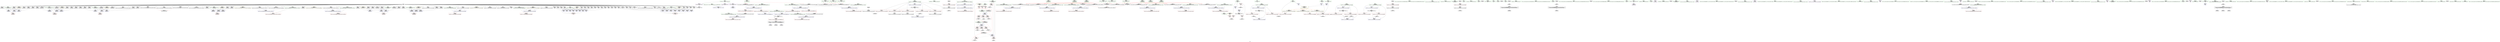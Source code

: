digraph "SVFG" {
	label="SVFG";

	Node0x55f1cfa58370 [shape=record,color=grey,label="{NodeID: 0\nNullPtr}"];
	Node0x55f1cfa58370 -> Node0x55f1cfa84930[style=solid];
	Node0x55f1cfa58370 -> Node0x55f1cfa84a30[style=solid];
	Node0x55f1cfa58370 -> Node0x55f1cfa84b00[style=solid];
	Node0x55f1cfa58370 -> Node0x55f1cfa84bd0[style=solid];
	Node0x55f1cfa58370 -> Node0x55f1cfa84ca0[style=solid];
	Node0x55f1cfa58370 -> Node0x55f1cfa84d70[style=solid];
	Node0x55f1cfa58370 -> Node0x55f1cfa84e40[style=solid];
	Node0x55f1cfa58370 -> Node0x55f1cfa84f10[style=solid];
	Node0x55f1cfa58370 -> Node0x55f1cfa84fe0[style=solid];
	Node0x55f1cfa58370 -> Node0x55f1cfa850b0[style=solid];
	Node0x55f1cfa58370 -> Node0x55f1cfa85180[style=solid];
	Node0x55f1cfa58370 -> Node0x55f1cfa85250[style=solid];
	Node0x55f1cfa58370 -> Node0x55f1cfa85320[style=solid];
	Node0x55f1cfa58370 -> Node0x55f1cfa853f0[style=solid];
	Node0x55f1cfa58370 -> Node0x55f1cfa854c0[style=solid];
	Node0x55f1cfa58370 -> Node0x55f1cfa85590[style=solid];
	Node0x55f1cfa58370 -> Node0x55f1cfa85660[style=solid];
	Node0x55f1cfa58370 -> Node0x55f1cfa85730[style=solid];
	Node0x55f1cfa58370 -> Node0x55f1cfa85800[style=solid];
	Node0x55f1cfa58370 -> Node0x55f1cfa858d0[style=solid];
	Node0x55f1cfa58370 -> Node0x55f1cfa859a0[style=solid];
	Node0x55f1cfa58370 -> Node0x55f1cfa85a70[style=solid];
	Node0x55f1cfa58370 -> Node0x55f1cfa85b40[style=solid];
	Node0x55f1cfa58370 -> Node0x55f1cfa85c10[style=solid];
	Node0x55f1cfa58370 -> Node0x55f1cfa85ce0[style=solid];
	Node0x55f1cfa58370 -> Node0x55f1cfa85db0[style=solid];
	Node0x55f1cfa58370 -> Node0x55f1cfa85e80[style=solid];
	Node0x55f1cfa58370 -> Node0x55f1cfa85f50[style=solid];
	Node0x55f1cfa58370 -> Node0x55f1cfa86020[style=solid];
	Node0x55f1cfa58370 -> Node0x55f1cfa860f0[style=solid];
	Node0x55f1cfa58370 -> Node0x55f1cfa861c0[style=solid];
	Node0x55f1cfa58370 -> Node0x55f1cfa86290[style=solid];
	Node0x55f1cfa58370 -> Node0x55f1cfa86360[style=solid];
	Node0x55f1cfa58370 -> Node0x55f1cfa86430[style=solid];
	Node0x55f1cfa58370 -> Node0x55f1cfa86500[style=solid];
	Node0x55f1cfa58370 -> Node0x55f1cfa865d0[style=solid];
	Node0x55f1cfa58370 -> Node0x55f1cfa866a0[style=solid];
	Node0x55f1cfa58370 -> Node0x55f1cfa86770[style=solid];
	Node0x55f1cfa58370 -> Node0x55f1cfa86840[style=solid];
	Node0x55f1cfa58370 -> Node0x55f1cfa86910[style=solid];
	Node0x55f1cfa58370 -> Node0x55f1cfa869e0[style=solid];
	Node0x55f1cfa58370 -> Node0x55f1cfa86ab0[style=solid];
	Node0x55f1cfa58370 -> Node0x55f1cfa86b80[style=solid];
	Node0x55f1cfa58370 -> Node0x55f1cfa86c50[style=solid];
	Node0x55f1cfa58370 -> Node0x55f1cfa86d20[style=solid];
	Node0x55f1cfa58370 -> Node0x55f1cfa86df0[style=solid];
	Node0x55f1cfa58370 -> Node0x55f1cfa86ec0[style=solid];
	Node0x55f1cfa58370 -> Node0x55f1cfa86f90[style=solid];
	Node0x55f1cfa58370 -> Node0x55f1cfa87060[style=solid];
	Node0x55f1cfa58370 -> Node0x55f1cfa87130[style=solid];
	Node0x55f1cfa58370 -> Node0x55f1cfa87200[style=solid];
	Node0x55f1cfa58370 -> Node0x55f1cfa872d0[style=solid];
	Node0x55f1cfa58370 -> Node0x55f1cfa873a0[style=solid];
	Node0x55f1cfa58370 -> Node0x55f1cfa87470[style=solid];
	Node0x55f1cfa58370 -> Node0x55f1cfa87540[style=solid];
	Node0x55f1cfa58370 -> Node0x55f1cfa87610[style=solid];
	Node0x55f1cfa58370 -> Node0x55f1cfa876e0[style=solid];
	Node0x55f1cfa58370 -> Node0x55f1cfa877b0[style=solid];
	Node0x55f1cfa58370 -> Node0x55f1cfa87880[style=solid];
	Node0x55f1cfa58370 -> Node0x55f1cfa87950[style=solid];
	Node0x55f1cfa58370 -> Node0x55f1cfa87a20[style=solid];
	Node0x55f1cfa58370 -> Node0x55f1cfa87af0[style=solid];
	Node0x55f1cfa58370 -> Node0x55f1cfa87bc0[style=solid];
	Node0x55f1cfa58370 -> Node0x55f1cfa87c90[style=solid];
	Node0x55f1cfa58370 -> Node0x55f1cfa87d60[style=solid];
	Node0x55f1cfa58370 -> Node0x55f1cfa87e30[style=solid];
	Node0x55f1cfa58370 -> Node0x55f1cfa87f00[style=solid];
	Node0x55f1cfa58370 -> Node0x55f1cfa87fd0[style=solid];
	Node0x55f1cfa58370 -> Node0x55f1cfa880a0[style=solid];
	Node0x55f1cfa58370 -> Node0x55f1cfa88170[style=solid];
	Node0x55f1cfa58370 -> Node0x55f1cfa88240[style=solid];
	Node0x55f1cfa58370 -> Node0x55f1cfa88310[style=solid];
	Node0x55f1cfa58370 -> Node0x55f1cfa883e0[style=solid];
	Node0x55f1cfa58370 -> Node0x55f1cfa884b0[style=solid];
	Node0x55f1cfa58370 -> Node0x55f1cfa8f2c0[style=solid];
	Node0x55f1cfa8ecf0 [shape=record,color=red,label="{NodeID: 277\n720\<--715\n\<--__rhs.addr\n_ZStltIcSt11char_traitsIcESaIcEEbRKNSt7__cxx1112basic_stringIT_T0_T1_EESA_\n}"];
	Node0x55f1cfa82870 [shape=record,color=black,label="{NodeID: 194\n407\<--406\nconv1\<--\n_Z5checkNSt7__cxx1112basic_stringIcSt11char_traitsIcESaIcEEE\n}"];
	Node0x55f1cfa7fb50 [shape=record,color=green,label="{NodeID: 111\n713\<--714\n__lhs.addr\<--__lhs.addr_field_insensitive\n_ZStltIcSt11char_traitsIcESaIcEEbRKNSt7__cxx1112basic_stringIT_T0_T1_EESA_\n}"];
	Node0x55f1cfa7fb50 -> Node0x55f1cfa8ec20[style=solid];
	Node0x55f1cfa7fb50 -> Node0x55f1cfa92960[style=solid];
	Node0x55f1cfa7db50 [shape=record,color=green,label="{NodeID: 28\n60\<--61\n_Z6buildRB5cxx11i\<--_Z6buildRB5cxx11i_field_insensitive\n}"];
	Node0x55f1cfade3e0 [shape=record,color=black,label="{NodeID: 720\n408 = PHI()\n}"];
	Node0x55f1cfade3e0 -> Node0x55f1cfa8dcb0[style=solid];
	Node0x55f1cfa904d0 [shape=record,color=blue,label="{NodeID: 305\n270\<--289\nnrvo\<--\n_ZStplIcSt11char_traitsIcESaIcEENSt7__cxx1112basic_stringIT_T0_T1_EERKS8_SA_\n}"];
	Node0x55f1cfa904d0 -> Node0x55f1cfa8cba0[style=dashed];
	Node0x55f1cfa83fc0 [shape=record,color=red,label="{NodeID: 222\n103\<--65\n\<--n.addr\n_Z6buildRB5cxx11i\n}"];
	Node0x55f1cfa83fc0 -> Node0x55f1cfaa0610[style=solid];
	Node0x55f1cfa85c10 [shape=record,color=black,label="{NodeID: 139\n241\<--3\n\<--dummyVal\n_ZStgtIcSt11char_traitsIcESaIcEEbRKNSt7__cxx1112basic_stringIT_T0_T1_EESA_\n}"];
	Node0x55f1cfa804a0 [shape=record,color=green,label="{NodeID: 56\n252\<--253\n__rhs.addr\<--__rhs.addr_field_insensitive\n_ZSt4swapIcSt11char_traitsIcESaIcEEvRNSt7__cxx1112basic_stringIT_T0_T1_EES9_\n}"];
	Node0x55f1cfa804a0 -> Node0x55f1cfa8c930[style=solid];
	Node0x55f1cfa804a0 -> Node0x55f1cfa90190[style=solid];
	Node0x55f1cfae0c10 [shape=record,color=black,label="{NodeID: 748\n226 = PHI(73, 168, 320, )\n0th arg _ZStgtIcSt11char_traitsIcESaIcEEbRKNSt7__cxx1112basic_stringIT_T0_T1_EESA_ }"];
	Node0x55f1cfae0c10 -> Node0x55f1cfa8ff20[style=solid];
	Node0x55f1cfaa1810 [shape=record,color=grey,label="{NodeID: 582\n531 = cmp(529, 530, )\n}"];
	Node0x55f1cfa91b90 [shape=record,color=blue,label="{NodeID: 333\n506\<--594\nexn.slot\<--\nmain\n}"];
	Node0x55f1cfa91b90 -> Node0x55f1cfa8e4d0[style=dashed];
	Node0x55f1cfa8d700 [shape=record,color=red,label="{NodeID: 250\n399\<--386\n\<--i\n_Z5checkNSt7__cxx1112basic_stringIcSt11char_traitsIcESaIcEEE\n}"];
	Node0x55f1cfa8d700 -> Node0x55f1cfaa1510[style=solid];
	Node0x55f1cfa872d0 [shape=record,color=black,label="{NodeID: 167\n584\<--3\n\<--dummyVal\nmain\n}"];
	Node0x55f1cfa872d0 -> Node0x55f1cfa91920[style=solid];
	Node0x55f1cfa81ce0 [shape=record,color=green,label="{NodeID: 84\n496\<--497\ntn\<--tn_field_insensitive\nmain\n}"];
	Node0x55f1cfa81ce0 -> Node0x55f1cfa8df20[style=solid];
	Node0x55f1cfa70880 [shape=record,color=green,label="{NodeID: 1\n7\<--1\n__dso_handle\<--dummyObj\nGlob }"];
	Node0x55f1cfabbfc0 [shape=record,color=black,label="{NodeID: 610\nMR_70V_3 = PHI(MR_70V_4, MR_70V_2, )\npts\{662 \}\n}"];
	Node0x55f1cfabbfc0 -> Node0x55f1cfa8e670[style=dashed];
	Node0x55f1cfa8edc0 [shape=record,color=blue,label="{NodeID: 278\n10\<--11\nR\<--\nGlob }"];
	Node0x55f1cfa8edc0 -> Node0x55f1cfac1fb0[style=dashed];
	Node0x55f1cfa82940 [shape=record,color=black,label="{NodeID: 195\n412\<--411\nconv3\<--\n_Z5checkNSt7__cxx1112basic_stringIcSt11char_traitsIcESaIcEEE\n}"];
	Node0x55f1cfa82940 -> Node0x55f1cfaa1210[style=solid];
	Node0x55f1cfa7fc20 [shape=record,color=green,label="{NodeID: 112\n715\<--716\n__rhs.addr\<--__rhs.addr_field_insensitive\n_ZStltIcSt11char_traitsIcESaIcEEbRKNSt7__cxx1112basic_stringIT_T0_T1_EESA_\n}"];
	Node0x55f1cfa7fc20 -> Node0x55f1cfa8ecf0[style=solid];
	Node0x55f1cfa7fc20 -> Node0x55f1cfa92a30[style=solid];
	Node0x55f1cfa7dc50 [shape=record,color=green,label="{NodeID: 29\n65\<--66\nn.addr\<--n.addr_field_insensitive\n_Z6buildRB5cxx11i\n}"];
	Node0x55f1cfa7dc50 -> Node0x55f1cfa83e20[style=solid];
	Node0x55f1cfa7dc50 -> Node0x55f1cfa83ef0[style=solid];
	Node0x55f1cfa7dc50 -> Node0x55f1cfa83fc0[style=solid];
	Node0x55f1cfa7dc50 -> Node0x55f1cfa8f3c0[style=solid];
	Node0x55f1cfade4e0 [shape=record,color=black,label="{NodeID: 721\n422 = PHI()\n}"];
	Node0x55f1cfade4e0 -> Node0x55f1cfa8dd80[style=solid];
	Node0x55f1cfac1ce0 [shape=record,color=yellow,style=double,label="{NodeID: 638\n62V_1 = ENCHI(MR_62V_0)\npts\{501 \}\nFun[main]}"];
	Node0x55f1cfac1ce0 -> Node0x55f1cfa8e260[style=dashed];
	Node0x55f1cfac1ce0 -> Node0x55f1cfa8e330[style=dashed];
	Node0x55f1cfac1ce0 -> Node0x55f1cfa8e400[style=dashed];
	Node0x55f1cfa905a0 [shape=record,color=blue,label="{NodeID: 306\n272\<--293\nexn.slot\<--\n_ZStplIcSt11char_traitsIcESaIcEENSt7__cxx1112basic_stringIT_T0_T1_EERKS8_SA_\n}"];
	Node0x55f1cfa905a0 -> Node0x55f1cfa8cc70[style=dashed];
	Node0x55f1cfa84090 [shape=record,color=red,label="{NodeID: 223\n140\<--69\nexn\<--exn.slot\n_Z6buildRB5cxx11i\n}"];
	Node0x55f1cfa85ce0 [shape=record,color=black,label="{NodeID: 140\n242\<--3\n\<--dummyVal\n_ZStgtIcSt11char_traitsIcESaIcEEbRKNSt7__cxx1112basic_stringIT_T0_T1_EESA_\n|{<s0>30}}"];
	Node0x55f1cfa85ce0:s0 -> Node0x55f1cfae0f30[style=solid,color=red];
	Node0x55f1cfa80570 [shape=record,color=green,label="{NodeID: 57\n259\<--260\n_ZNSt7__cxx1112basic_stringIcSt11char_traitsIcESaIcEE4swapERS4_\<--_ZNSt7__cxx1112basic_stringIcSt11char_traitsIcESaIcEE4swapERS4__field_insensitive\n}"];
	Node0x55f1cfae0da0 [shape=record,color=black,label="{NodeID: 749\n227 = PHI(75, 170, 322, )\n1st arg _ZStgtIcSt11char_traitsIcESaIcEEbRKNSt7__cxx1112basic_stringIT_T0_T1_EESA_ }"];
	Node0x55f1cfae0da0 -> Node0x55f1cfa8fff0[style=solid];
	Node0x55f1cfaa1990 [shape=record,color=grey,label="{NodeID: 583\n459 = cmp(457, 458, )\n}"];
	Node0x55f1cfa91c60 [shape=record,color=blue,label="{NodeID: 334\n508\<--596\nehselector.slot\<--\nmain\n}"];
	Node0x55f1cfa91c60 -> Node0x55f1cfa8e5a0[style=dashed];
	Node0x55f1cfa8d7d0 [shape=record,color=red,label="{NodeID: 251\n406\<--386\n\<--i\n_Z5checkNSt7__cxx1112basic_stringIcSt11char_traitsIcESaIcEEE\n}"];
	Node0x55f1cfa8d7d0 -> Node0x55f1cfa82870[style=solid];
	Node0x55f1cfa873a0 [shape=record,color=black,label="{NodeID: 168\n587\<--3\n\<--dummyVal\nmain\n}"];
	Node0x55f1cfa81db0 [shape=record,color=green,label="{NodeID: 85\n498\<--499\ntt\<--tt_field_insensitive\nmain\n}"];
	Node0x55f1cfa81db0 -> Node0x55f1cfa8dff0[style=solid];
	Node0x55f1cfa81db0 -> Node0x55f1cfa8e0c0[style=solid];
	Node0x55f1cfa81db0 -> Node0x55f1cfa8e190[style=solid];
	Node0x55f1cfa81db0 -> Node0x55f1cfa915e0[style=solid];
	Node0x55f1cfa81db0 -> Node0x55f1cfa923b0[style=solid];
	Node0x55f1cfa74750 [shape=record,color=green,label="{NodeID: 2\n11\<--1\n\<--dummyObj\nCan only get source location for instruction, argument, global var or function.}"];
	Node0x55f1cfa8eec0 [shape=record,color=blue,label="{NodeID: 279\n13\<--11\nP\<--\nGlob }"];
	Node0x55f1cfa8eec0 -> Node0x55f1cfac1fb0[style=dashed];
	Node0x55f1cfa82a10 [shape=record,color=black,label="{NodeID: 196\n421\<--420\nconv5\<--\n_Z5checkNSt7__cxx1112basic_stringIcSt11char_traitsIcESaIcEEE\n}"];
	Node0x55f1cfa7fcf0 [shape=record,color=green,label="{NodeID: 113\n734\<--735\n__cxa_begin_catch\<--__cxa_begin_catch_field_insensitive\n}"];
	Node0x55f1cfa7dd20 [shape=record,color=green,label="{NodeID: 30\n67\<--68\nref.tmp\<--ref.tmp_field_insensitive\n_Z6buildRB5cxx11i\n}"];
	Node0x55f1cfade5e0 [shape=record,color=black,label="{NodeID: 722\n434 = PHI()\n}"];
	Node0x55f1cfade5e0 -> Node0x55f1cfa8de50[style=solid];
	Node0x55f1cfac1dc0 [shape=record,color=yellow,style=double,label="{NodeID: 639\n64V_1 = ENCHI(MR_64V_0)\npts\{507 \}\nFun[main]}"];
	Node0x55f1cfac1dc0 -> Node0x55f1cfa916b0[style=dashed];
	Node0x55f1cfac1dc0 -> Node0x55f1cfa91850[style=dashed];
	Node0x55f1cfac1dc0 -> Node0x55f1cfa919f0[style=dashed];
	Node0x55f1cfac1dc0 -> Node0x55f1cfa91b90[style=dashed];
	Node0x55f1cfac1dc0 -> Node0x55f1cfa91d30[style=dashed];
	Node0x55f1cfac1dc0 -> Node0x55f1cfa91ed0[style=dashed];
	Node0x55f1cfac1dc0 -> Node0x55f1cfa92070[style=dashed];
	Node0x55f1cfac1dc0 -> Node0x55f1cfa92210[style=dashed];
	Node0x55f1cfa90670 [shape=record,color=blue,label="{NodeID: 307\n274\<--295\nehselector.slot\<--\n_ZStplIcSt11char_traitsIcESaIcEENSt7__cxx1112basic_stringIT_T0_T1_EERKS8_SA_\n}"];
	Node0x55f1cfa90670 -> Node0x55f1cfa8cd40[style=dashed];
	Node0x55f1cfa84160 [shape=record,color=red,label="{NodeID: 224\n141\<--71\nsel\<--ehselector.slot\n_Z6buildRB5cxx11i\n}"];
	Node0x55f1cfa85db0 [shape=record,color=black,label="{NodeID: 141\n292\<--3\n\<--dummyVal\n_ZStplIcSt11char_traitsIcESaIcEENSt7__cxx1112basic_stringIT_T0_T1_EERKS8_SA_\n}"];
	Node0x55f1cfa80670 [shape=record,color=green,label="{NodeID: 58\n266\<--267\n__lhs.addr\<--__lhs.addr_field_insensitive\n_ZStplIcSt11char_traitsIcESaIcEENSt7__cxx1112basic_stringIT_T0_T1_EERKS8_SA_\n}"];
	Node0x55f1cfa80670 -> Node0x55f1cfa8ca00[style=solid];
	Node0x55f1cfa80670 -> Node0x55f1cfa90260[style=solid];
	Node0x55f1cfae0f30 [shape=record,color=black,label="{NodeID: 750\n732 = PHI(242, 725, )\n0th arg __clang_call_terminate }"];
	Node0x55f1cfaa1b10 [shape=record,color=grey,label="{NodeID: 584\n437 = cmp(436, 438, )\n}"];
	Node0x55f1cfa91d30 [shape=record,color=blue,label="{NodeID: 335\n506\<--603\nexn.slot\<--\nmain\n}"];
	Node0x55f1cfa91d30 -> Node0x55f1cfa8e4d0[style=dashed];
	Node0x55f1cfa8d8a0 [shape=record,color=red,label="{NodeID: 252\n420\<--386\n\<--i\n_Z5checkNSt7__cxx1112basic_stringIcSt11char_traitsIcESaIcEEE\n}"];
	Node0x55f1cfa8d8a0 -> Node0x55f1cfa82a10[style=solid];
	Node0x55f1cfa87470 [shape=record,color=black,label="{NodeID: 169\n588\<--3\n\<--dummyVal\nmain\n}"];
	Node0x55f1cfa87470 -> Node0x55f1cfa919f0[style=solid];
	Node0x55f1cfa81e80 [shape=record,color=green,label="{NodeID: 86\n500\<--501\nn\<--n_field_insensitive\nmain\n}"];
	Node0x55f1cfa81e80 -> Node0x55f1cfa8e260[style=solid];
	Node0x55f1cfa81e80 -> Node0x55f1cfa8e330[style=solid];
	Node0x55f1cfa81e80 -> Node0x55f1cfa8e400[style=solid];
	Node0x55f1cfa74960 [shape=record,color=green,label="{NodeID: 3\n17\<--1\n.str\<--dummyObj\nGlob }"];
	Node0x55f1cfa8efc0 [shape=record,color=blue,label="{NodeID: 280\n15\<--11\nsecond\<--\nGlob }"];
	Node0x55f1cfa8efc0 -> Node0x55f1cfac1fb0[style=dashed];
	Node0x55f1cfa82ae0 [shape=record,color=black,label="{NodeID: 197\n424\<--423\nconv7\<--\n_Z5checkNSt7__cxx1112basic_stringIcSt11char_traitsIcESaIcEEE\n}"];
	Node0x55f1cfa82ae0 -> Node0x55f1cfaa1c90[style=solid];
	Node0x55f1cfa84730 [shape=record,color=green,label="{NodeID: 114\n737\<--738\n_ZSt9terminatev\<--_ZSt9terminatev_field_insensitive\n}"];
	Node0x55f1cfa7ddf0 [shape=record,color=green,label="{NodeID: 31\n69\<--70\nexn.slot\<--exn.slot_field_insensitive\n_Z6buildRB5cxx11i\n}"];
	Node0x55f1cfa7ddf0 -> Node0x55f1cfa84090[style=solid];
	Node0x55f1cfa7ddf0 -> Node0x55f1cfa8f490[style=solid];
	Node0x55f1cfa7ddf0 -> Node0x55f1cfa8f630[style=solid];
	Node0x55f1cfa7ddf0 -> Node0x55f1cfa8f7d0[style=solid];
	Node0x55f1cfade6e0 [shape=record,color=black,label="{NodeID: 723\n542 = PHI(658, )\n}"];
	Node0x55f1cfac1ea0 [shape=record,color=yellow,style=double,label="{NodeID: 640\n66V_1 = ENCHI(MR_66V_0)\npts\{509 \}\nFun[main]}"];
	Node0x55f1cfac1ea0 -> Node0x55f1cfa91780[style=dashed];
	Node0x55f1cfac1ea0 -> Node0x55f1cfa91920[style=dashed];
	Node0x55f1cfac1ea0 -> Node0x55f1cfa91ac0[style=dashed];
	Node0x55f1cfac1ea0 -> Node0x55f1cfa91c60[style=dashed];
	Node0x55f1cfac1ea0 -> Node0x55f1cfa91e00[style=dashed];
	Node0x55f1cfac1ea0 -> Node0x55f1cfa91fa0[style=dashed];
	Node0x55f1cfac1ea0 -> Node0x55f1cfa92140[style=dashed];
	Node0x55f1cfac1ea0 -> Node0x55f1cfa922e0[style=dashed];
	Node0x55f1cfa90740 [shape=record,color=blue,label="{NodeID: 308\n312\<--311\nn.addr\<--n\n_Z6buildPB5cxx11i\n}"];
	Node0x55f1cfa90740 -> Node0x55f1cfa8ce10[style=dashed];
	Node0x55f1cfa90740 -> Node0x55f1cfa8cee0[style=dashed];
	Node0x55f1cfa90740 -> Node0x55f1cfa8cfb0[style=dashed];
	Node0x55f1cfa84230 [shape=record,color=red,label="{NodeID: 225\n173\<--160\n\<--n.addr\n_Z6buildSB5cxx11i\n}"];
	Node0x55f1cfa84230 -> Node0x55f1cfaa1390[style=solid];
	Node0x55f1cfa85e80 [shape=record,color=black,label="{NodeID: 142\n293\<--3\n\<--dummyVal\n_ZStplIcSt11char_traitsIcESaIcEENSt7__cxx1112basic_stringIT_T0_T1_EERKS8_SA_\n}"];
	Node0x55f1cfa85e80 -> Node0x55f1cfa905a0[style=solid];
	Node0x55f1cfa80740 [shape=record,color=green,label="{NodeID: 59\n268\<--269\n__rhs.addr\<--__rhs.addr_field_insensitive\n_ZStplIcSt11char_traitsIcESaIcEENSt7__cxx1112basic_stringIT_T0_T1_EERKS8_SA_\n}"];
	Node0x55f1cfa80740 -> Node0x55f1cfa8cad0[style=solid];
	Node0x55f1cfa80740 -> Node0x55f1cfa90330[style=solid];
	Node0x55f1cfae1080 [shape=record,color=black,label="{NodeID: 751\n659 = PHI(502, 502, 502, )\n0th arg _ZSt3minINSt7__cxx1112basic_stringIcSt11char_traitsIcESaIcEEEERKT_S8_S8_ }"];
	Node0x55f1cfae1080 -> Node0x55f1cfa92480[style=solid];
	Node0x55f1cfaa1c90 [shape=record,color=grey,label="{NodeID: 585\n425 = cmp(424, 426, )\n}"];
	Node0x55f1cfa91e00 [shape=record,color=blue,label="{NodeID: 336\n508\<--605\nehselector.slot\<--\nmain\n}"];
	Node0x55f1cfa91e00 -> Node0x55f1cfa8e5a0[style=dashed];
	Node0x55f1cfa8d970 [shape=record,color=red,label="{NodeID: 253\n432\<--386\n\<--i\n_Z5checkNSt7__cxx1112basic_stringIcSt11char_traitsIcESaIcEEE\n}"];
	Node0x55f1cfa8d970 -> Node0x55f1cfa82bb0[style=solid];
	Node0x55f1cfa87540 [shape=record,color=black,label="{NodeID: 170\n590\<--3\n\<--dummyVal\nmain\n}"];
	Node0x55f1cfa87540 -> Node0x55f1cfa91ac0[style=solid];
	Node0x55f1cfa81f50 [shape=record,color=green,label="{NodeID: 87\n502\<--503\nres\<--res_field_insensitive\nmain\n|{<s0>65|<s1>71|<s2>77|<s3>81}}"];
	Node0x55f1cfa81f50:s0 -> Node0x55f1cfae1080[style=solid,color=red];
	Node0x55f1cfa81f50:s1 -> Node0x55f1cfae1080[style=solid,color=red];
	Node0x55f1cfa81f50:s2 -> Node0x55f1cfae1080[style=solid,color=red];
	Node0x55f1cfa81f50:s3 -> Node0x55f1cfae0140[style=solid,color=red];
	Node0x55f1cfa749f0 [shape=record,color=green,label="{NodeID: 4\n19\<--1\n.str.1\<--dummyObj\nGlob }"];
	Node0x55f1cfa8f0c0 [shape=record,color=blue,label="{NodeID: 281\n759\<--34\nllvm.global_ctors_0\<--\nGlob }"];
	Node0x55f1cfa82bb0 [shape=record,color=black,label="{NodeID: 198\n433\<--432\nconv12\<--\n_Z5checkNSt7__cxx1112basic_stringIcSt11char_traitsIcESaIcEEE\n}"];
	Node0x55f1cfa84830 [shape=record,color=green,label="{NodeID: 115\n35\<--755\n_GLOBAL__sub_I_enot.1.10_0_0.cpp\<--_GLOBAL__sub_I_enot.1.10_0_0.cpp_field_insensitive\n}"];
	Node0x55f1cfa84830 -> Node0x55f1cfa8f1c0[style=solid];
	Node0x55f1cfa7dec0 [shape=record,color=green,label="{NodeID: 32\n71\<--72\nehselector.slot\<--ehselector.slot_field_insensitive\n_Z6buildRB5cxx11i\n}"];
	Node0x55f1cfa7dec0 -> Node0x55f1cfa84160[style=solid];
	Node0x55f1cfa7dec0 -> Node0x55f1cfa8f560[style=solid];
	Node0x55f1cfa7dec0 -> Node0x55f1cfa8f700[style=solid];
	Node0x55f1cfa7dec0 -> Node0x55f1cfa8f8a0[style=solid];
	Node0x55f1cfade8b0 [shape=record,color=black,label="{NodeID: 724\n545 = PHI()\n}"];
	Node0x55f1cfac1fb0 [shape=record,color=yellow,style=double,label="{NodeID: 641\n68V_1 = ENCHI(MR_68V_0)\npts\{12 14 16 \}\nFun[main]|{<s0>64|<s1>64|<s2>64|<s3>70|<s4>70|<s5>70|<s6>76|<s7>76|<s8>76}}"];
	Node0x55f1cfac1fb0:s0 -> Node0x55f1cfac2470[style=dashed,color=red];
	Node0x55f1cfac1fb0:s1 -> Node0x55f1cfac2580[style=dashed,color=red];
	Node0x55f1cfac1fb0:s2 -> Node0x55f1cfac2660[style=dashed,color=red];
	Node0x55f1cfac1fb0:s3 -> Node0x55f1cfac2470[style=dashed,color=red];
	Node0x55f1cfac1fb0:s4 -> Node0x55f1cfac2580[style=dashed,color=red];
	Node0x55f1cfac1fb0:s5 -> Node0x55f1cfac2660[style=dashed,color=red];
	Node0x55f1cfac1fb0:s6 -> Node0x55f1cfac2470[style=dashed,color=red];
	Node0x55f1cfac1fb0:s7 -> Node0x55f1cfac2580[style=dashed,color=red];
	Node0x55f1cfac1fb0:s8 -> Node0x55f1cfac2660[style=dashed,color=red];
	Node0x55f1cfa90810 [shape=record,color=blue,label="{NodeID: 309\n316\<--334\nexn.slot\<--\n_Z6buildPB5cxx11i\n}"];
	Node0x55f1cfa90810 -> Node0x55f1cfa8d080[style=dashed];
	Node0x55f1cfa84300 [shape=record,color=red,label="{NodeID: 226\n188\<--160\n\<--n.addr\n_Z6buildSB5cxx11i\n}"];
	Node0x55f1cfa84300 -> Node0x55f1cfaa0190[style=solid];
	Node0x55f1cfa85f50 [shape=record,color=black,label="{NodeID: 143\n295\<--3\n\<--dummyVal\n_ZStplIcSt11char_traitsIcESaIcEENSt7__cxx1112basic_stringIT_T0_T1_EERKS8_SA_\n}"];
	Node0x55f1cfa85f50 -> Node0x55f1cfa90670[style=solid];
	Node0x55f1cfa80810 [shape=record,color=green,label="{NodeID: 60\n270\<--271\nnrvo\<--nrvo_field_insensitive\n_ZStplIcSt11char_traitsIcESaIcEENSt7__cxx1112basic_stringIT_T0_T1_EERKS8_SA_\n}"];
	Node0x55f1cfa80810 -> Node0x55f1cfa8cba0[style=solid];
	Node0x55f1cfa80810 -> Node0x55f1cfa90400[style=solid];
	Node0x55f1cfa80810 -> Node0x55f1cfa904d0[style=solid];
	Node0x55f1cfae1210 [shape=record,color=black,label="{NodeID: 752\n660 = PHI(510, 514, 518, )\n1st arg _ZSt3minINSt7__cxx1112basic_stringIcSt11char_traitsIcESaIcEEEERKT_S8_S8_ }"];
	Node0x55f1cfae1210 -> Node0x55f1cfa92550[style=solid];
	Node0x55f1cfaa1e10 [shape=record,color=grey,label="{NodeID: 586\n455 = cmp(453, 454, )\n}"];
	Node0x55f1cfa91ed0 [shape=record,color=blue,label="{NodeID: 337\n506\<--609\nexn.slot\<--\nmain\n}"];
	Node0x55f1cfa91ed0 -> Node0x55f1cfa8e4d0[style=dashed];
	Node0x55f1cfa8da40 [shape=record,color=red,label="{NodeID: 254\n445\<--386\n\<--i\n_Z5checkNSt7__cxx1112basic_stringIcSt11char_traitsIcESaIcEEE\n}"];
	Node0x55f1cfa8da40 -> Node0x55f1cfaa0c10[style=solid];
	Node0x55f1cfa87610 [shape=record,color=black,label="{NodeID: 171\n593\<--3\n\<--dummyVal\nmain\n}"];
	Node0x55f1cfa82020 [shape=record,color=green,label="{NodeID: 88\n504\<--505\nref.tmp\<--ref.tmp_field_insensitive\nmain\n}"];
	Node0x55f1cfa74a80 [shape=record,color=green,label="{NodeID: 5\n21\<--1\n.str.2\<--dummyObj\nGlob }"];
	Node0x55f1cfabd3c0 [shape=record,color=black,label="{NodeID: 614\nMR_60V_3 = PHI(MR_60V_4, MR_60V_2, )\npts\{499 \}\n}"];
	Node0x55f1cfabd3c0 -> Node0x55f1cfa8dff0[style=dashed];
	Node0x55f1cfabd3c0 -> Node0x55f1cfa8e0c0[style=dashed];
	Node0x55f1cfabd3c0 -> Node0x55f1cfa8e190[style=dashed];
	Node0x55f1cfabd3c0 -> Node0x55f1cfa923b0[style=dashed];
	Node0x55f1cfa8f1c0 [shape=record,color=blue,label="{NodeID: 282\n760\<--35\nllvm.global_ctors_1\<--_GLOBAL__sub_I_enot.1.10_0_0.cpp\nGlob }"];
	Node0x55f1cfa82c80 [shape=record,color=black,label="{NodeID: 199\n436\<--435\nconv14\<--\n_Z5checkNSt7__cxx1112basic_stringIcSt11char_traitsIcESaIcEEE\n}"];
	Node0x55f1cfa82c80 -> Node0x55f1cfaa1b10[style=solid];
	Node0x55f1cfa84930 [shape=record,color=black,label="{NodeID: 116\n2\<--3\ndummyVal\<--dummyVal\n}"];
	Node0x55f1cfa7df90 [shape=record,color=green,label="{NodeID: 33\n73\<--74\ns1\<--s1_field_insensitive\n_Z6buildRB5cxx11i\n|{<s0>7|<s1>9|<s2>10|<s3>11}}"];
	Node0x55f1cfa7df90:s0 -> Node0x55f1cfad8bd0[style=solid,color=red];
	Node0x55f1cfa7df90:s1 -> Node0x55f1cfae0c10[style=solid,color=red];
	Node0x55f1cfa7df90:s2 -> Node0x55f1cfae0360[style=solid,color=red];
	Node0x55f1cfa7df90:s3 -> Node0x55f1cfadfc00[style=solid,color=red];
	Node0x55f1cfade980 [shape=record,color=black,label="{NodeID: 725\n553 = PHI(658, )\n}"];
	Node0x55f1cfa908e0 [shape=record,color=blue,label="{NodeID: 310\n318\<--336\nehselector.slot\<--\n_Z6buildPB5cxx11i\n}"];
	Node0x55f1cfa908e0 -> Node0x55f1cfa8d150[style=dashed];
	Node0x55f1cfa843d0 [shape=record,color=red,label="{NodeID: 227\n193\<--160\n\<--n.addr\n_Z6buildSB5cxx11i\n}"];
	Node0x55f1cfa843d0 -> Node0x55f1cfa9fe90[style=solid];
	Node0x55f1cfa86020 [shape=record,color=black,label="{NodeID: 144\n304\<--3\nlpad.val\<--dummyVal\n_ZStplIcSt11char_traitsIcESaIcEENSt7__cxx1112basic_stringIT_T0_T1_EERKS8_SA_\n}"];
	Node0x55f1cfa808e0 [shape=record,color=green,label="{NodeID: 61\n272\<--273\nexn.slot\<--exn.slot_field_insensitive\n_ZStplIcSt11char_traitsIcESaIcEENSt7__cxx1112basic_stringIT_T0_T1_EERKS8_SA_\n}"];
	Node0x55f1cfa808e0 -> Node0x55f1cfa8cc70[style=solid];
	Node0x55f1cfa808e0 -> Node0x55f1cfa905a0[style=solid];
	Node0x55f1cfae13a0 [shape=record,color=black,label="{NodeID: 753\n158 = PHI(75, 170, 520, )\n0th arg _Z6buildSB5cxx11i |{<s0>24}}"];
	Node0x55f1cfae13a0:s0 -> Node0x55f1cfadf890[style=solid,color=red];
	Node0x55f1cfaa1f90 [shape=record,color=grey,label="{NodeID: 587\n326 = cmp(325, 11, )\n}"];
	Node0x55f1cfa91fa0 [shape=record,color=blue,label="{NodeID: 338\n508\<--611\nehselector.slot\<--\nmain\n}"];
	Node0x55f1cfa91fa0 -> Node0x55f1cfa8e5a0[style=dashed];
	Node0x55f1cfa8db10 [shape=record,color=red,label="{NodeID: 255\n478\<--390\nexn\<--exn.slot\n_Z5checkNSt7__cxx1112basic_stringIcSt11char_traitsIcESaIcEEE\n}"];
	Node0x55f1cfa876e0 [shape=record,color=black,label="{NodeID: 172\n594\<--3\n\<--dummyVal\nmain\n}"];
	Node0x55f1cfa876e0 -> Node0x55f1cfa91b90[style=solid];
	Node0x55f1cfa820f0 [shape=record,color=green,label="{NodeID: 89\n506\<--507\nexn.slot\<--exn.slot_field_insensitive\nmain\n}"];
	Node0x55f1cfa820f0 -> Node0x55f1cfa8e4d0[style=solid];
	Node0x55f1cfa820f0 -> Node0x55f1cfa916b0[style=solid];
	Node0x55f1cfa820f0 -> Node0x55f1cfa91850[style=solid];
	Node0x55f1cfa820f0 -> Node0x55f1cfa919f0[style=solid];
	Node0x55f1cfa820f0 -> Node0x55f1cfa91b90[style=solid];
	Node0x55f1cfa820f0 -> Node0x55f1cfa91d30[style=solid];
	Node0x55f1cfa820f0 -> Node0x55f1cfa91ed0[style=solid];
	Node0x55f1cfa820f0 -> Node0x55f1cfa92070[style=solid];
	Node0x55f1cfa820f0 -> Node0x55f1cfa92210[style=solid];
	Node0x55f1cfa74b40 [shape=record,color=green,label="{NodeID: 6\n23\<--1\n.str.3\<--dummyObj\nGlob }"];
	Node0x55f1cfa8f2c0 [shape=record,color=blue, style = dotted,label="{NodeID: 283\n761\<--3\nllvm.global_ctors_2\<--dummyVal\nGlob }"];
	Node0x55f1cfa82d50 [shape=record,color=black,label="{NodeID: 200\n658\<--681\n_ZSt3minINSt7__cxx1112basic_stringIcSt11char_traitsIcESaIcEEEERKT_S8_S8__ret\<--\n_ZSt3minINSt7__cxx1112basic_stringIcSt11char_traitsIcESaIcEEEERKT_S8_S8_\n|{<s0>65|<s1>71|<s2>77}}"];
	Node0x55f1cfa82d50:s0 -> Node0x55f1cfade6e0[style=solid,color=blue];
	Node0x55f1cfa82d50:s1 -> Node0x55f1cfade980[style=solid,color=blue];
	Node0x55f1cfa82d50:s2 -> Node0x55f1cfadebc0[style=solid,color=blue];
	Node0x55f1cfa84a30 [shape=record,color=black,label="{NodeID: 117\n92\<--3\n\<--dummyVal\n_Z6buildRB5cxx11i\n}"];
	Node0x55f1cfa7e060 [shape=record,color=green,label="{NodeID: 34\n75\<--76\ns2\<--s2_field_insensitive\n_Z6buildRB5cxx11i\n|{<s0>8|<s1>9|<s2>10|<s3>11}}"];
	Node0x55f1cfa7e060:s0 -> Node0x55f1cfae13a0[style=solid,color=red];
	Node0x55f1cfa7e060:s1 -> Node0x55f1cfae0da0[style=solid,color=red];
	Node0x55f1cfa7e060:s2 -> Node0x55f1cfae04f0[style=solid,color=red];
	Node0x55f1cfa7e060:s3 -> Node0x55f1cfadfd90[style=solid,color=red];
	Node0x55f1cfadeaf0 [shape=record,color=black,label="{NodeID: 726\n554 = PHI()\n}"];
	Node0x55f1cfa909b0 [shape=record,color=blue,label="{NodeID: 311\n316\<--351\nexn.slot\<--\n_Z6buildPB5cxx11i\n}"];
	Node0x55f1cfa909b0 -> Node0x55f1cfa8d080[style=dashed];
	Node0x55f1cfa844a0 [shape=record,color=red,label="{NodeID: 228\n220\<--164\nexn\<--exn.slot\n_Z6buildSB5cxx11i\n}"];
	Node0x55f1cfa860f0 [shape=record,color=black,label="{NodeID: 145\n305\<--3\nlpad.val1\<--dummyVal\n_ZStplIcSt11char_traitsIcESaIcEENSt7__cxx1112basic_stringIT_T0_T1_EERKS8_SA_\n}"];
	Node0x55f1cfa809b0 [shape=record,color=green,label="{NodeID: 62\n274\<--275\nehselector.slot\<--ehselector.slot_field_insensitive\n_ZStplIcSt11char_traitsIcESaIcEENSt7__cxx1112basic_stringIT_T0_T1_EERKS8_SA_\n}"];
	Node0x55f1cfa809b0 -> Node0x55f1cfa8cd40[style=solid];
	Node0x55f1cfa809b0 -> Node0x55f1cfa90670[style=solid];
	Node0x55f1cfae1530 [shape=record,color=black,label="{NodeID: 754\n159 = PHI(104, 194, 557, )\n1st arg _Z6buildSB5cxx11i }"];
	Node0x55f1cfae1530 -> Node0x55f1cfa8f970[style=solid];
	Node0x55f1cfaa2110 [shape=record,color=grey,label="{NodeID: 588\n79 = cmp(78, 11, )\n}"];
	Node0x55f1cfa92070 [shape=record,color=blue,label="{NodeID: 339\n506\<--618\nexn.slot\<--\nmain\n}"];
	Node0x55f1cfa92070 -> Node0x55f1cfa8e4d0[style=dashed];
	Node0x55f1cfa8dbe0 [shape=record,color=red,label="{NodeID: 256\n479\<--392\nsel\<--ehselector.slot\n_Z5checkNSt7__cxx1112basic_stringIcSt11char_traitsIcESaIcEEE\n}"];
	Node0x55f1cfa877b0 [shape=record,color=black,label="{NodeID: 173\n596\<--3\n\<--dummyVal\nmain\n}"];
	Node0x55f1cfa877b0 -> Node0x55f1cfa91c60[style=solid];
	Node0x55f1cfa821c0 [shape=record,color=green,label="{NodeID: 90\n508\<--509\nehselector.slot\<--ehselector.slot_field_insensitive\nmain\n}"];
	Node0x55f1cfa821c0 -> Node0x55f1cfa8e5a0[style=solid];
	Node0x55f1cfa821c0 -> Node0x55f1cfa91780[style=solid];
	Node0x55f1cfa821c0 -> Node0x55f1cfa91920[style=solid];
	Node0x55f1cfa821c0 -> Node0x55f1cfa91ac0[style=solid];
	Node0x55f1cfa821c0 -> Node0x55f1cfa91c60[style=solid];
	Node0x55f1cfa821c0 -> Node0x55f1cfa91e00[style=solid];
	Node0x55f1cfa821c0 -> Node0x55f1cfa91fa0[style=solid];
	Node0x55f1cfa821c0 -> Node0x55f1cfa92140[style=solid];
	Node0x55f1cfa821c0 -> Node0x55f1cfa922e0[style=solid];
	Node0x55f1cfa75910 [shape=record,color=green,label="{NodeID: 7\n25\<--1\n.str.4\<--dummyObj\nGlob }"];
	Node0x55f1cfa8f3c0 [shape=record,color=blue,label="{NodeID: 284\n65\<--64\nn.addr\<--n\n_Z6buildRB5cxx11i\n}"];
	Node0x55f1cfa8f3c0 -> Node0x55f1cfa83e20[style=dashed];
	Node0x55f1cfa8f3c0 -> Node0x55f1cfa83ef0[style=dashed];
	Node0x55f1cfa8f3c0 -> Node0x55f1cfa83fc0[style=dashed];
	Node0x55f1cfa82e20 [shape=record,color=black,label="{NodeID: 201\n686\<--700\n_ZSteqIcSt11char_traitsIcESaIcEEbRKNSt7__cxx1112basic_stringIT_T0_T1_EEPKS5__ret\<--cmp\n_ZSteqIcSt11char_traitsIcESaIcEEbRKNSt7__cxx1112basic_stringIT_T0_T1_EEPKS5_\n|{<s0>81}}"];
	Node0x55f1cfa82e20:s0 -> Node0x55f1cfadee00[style=solid,color=blue];
	Node0x55f1cfa84b00 [shape=record,color=black,label="{NodeID: 118\n93\<--3\n\<--dummyVal\n_Z6buildRB5cxx11i\n}"];
	Node0x55f1cfa84b00 -> Node0x55f1cfa8f490[style=solid];
	Node0x55f1cfa7e130 [shape=record,color=green,label="{NodeID: 35\n82\<--83\n_ZNSaIcEC1Ev\<--_ZNSaIcEC1Ev_field_insensitive\n}"];
	Node0x55f1cfadebc0 [shape=record,color=black,label="{NodeID: 727\n560 = PHI(658, )\n}"];
	Node0x55f1cfa90a80 [shape=record,color=blue,label="{NodeID: 312\n318\<--353\nehselector.slot\<--\n_Z6buildPB5cxx11i\n}"];
	Node0x55f1cfa90a80 -> Node0x55f1cfa8d150[style=dashed];
	Node0x55f1cfa84570 [shape=record,color=red,label="{NodeID: 229\n221\<--166\nsel\<--ehselector.slot\n_Z6buildSB5cxx11i\n}"];
	Node0x55f1cfa861c0 [shape=record,color=black,label="{NodeID: 146\n333\<--3\n\<--dummyVal\n_Z6buildPB5cxx11i\n}"];
	Node0x55f1cfa80a80 [shape=record,color=green,label="{NodeID: 63\n282\<--283\n_ZNSt7__cxx1112basic_stringIcSt11char_traitsIcESaIcEEC1ERKS4_\<--_ZNSt7__cxx1112basic_stringIcSt11char_traitsIcESaIcEEC1ERKS4__field_insensitive\n}"];
	Node0x55f1cfaa2290 [shape=record,color=grey,label="{NodeID: 589\n451 = cmp(449, 450, )\n}"];
	Node0x55f1cfa92140 [shape=record,color=blue,label="{NodeID: 340\n508\<--620\nehselector.slot\<--\nmain\n}"];
	Node0x55f1cfa92140 -> Node0x55f1cfa8e5a0[style=dashed];
	Node0x55f1cfa8dcb0 [shape=record,color=red,label="{NodeID: 257\n411\<--408\n\<--call2\n_Z5checkNSt7__cxx1112basic_stringIcSt11char_traitsIcESaIcEEE\n}"];
	Node0x55f1cfa8dcb0 -> Node0x55f1cfa82940[style=solid];
	Node0x55f1cfa87880 [shape=record,color=black,label="{NodeID: 174\n602\<--3\n\<--dummyVal\nmain\n}"];
	Node0x55f1cfa82290 [shape=record,color=green,label="{NodeID: 91\n510\<--511\nref.tmp2\<--ref.tmp2_field_insensitive\nmain\n|{<s0>64|<s1>65}}"];
	Node0x55f1cfa82290:s0 -> Node0x55f1cfae0680[style=solid,color=red];
	Node0x55f1cfa82290:s1 -> Node0x55f1cfae1210[style=solid,color=red];
	Node0x55f1cfa759d0 [shape=record,color=green,label="{NodeID: 8\n27\<--1\n.str.5\<--dummyObj\nGlob }"];
	Node0x55f1cfa8f490 [shape=record,color=blue,label="{NodeID: 285\n69\<--93\nexn.slot\<--\n_Z6buildRB5cxx11i\n}"];
	Node0x55f1cfa8f490 -> Node0x55f1cfa84090[style=dashed];
	Node0x55f1cfa82ef0 [shape=record,color=black,label="{NodeID: 202\n710\<--722\n_ZStltIcSt11char_traitsIcESaIcEEbRKNSt7__cxx1112basic_stringIT_T0_T1_EESA__ret\<--cmp\n_ZStltIcSt11char_traitsIcESaIcEEbRKNSt7__cxx1112basic_stringIT_T0_T1_EESA_\n|{<s0>94}}"];
	Node0x55f1cfa82ef0:s0 -> Node0x55f1cfadf0e0[style=solid,color=blue];
	Node0x55f1cfa84bd0 [shape=record,color=black,label="{NodeID: 119\n95\<--3\n\<--dummyVal\n_Z6buildRB5cxx11i\n}"];
	Node0x55f1cfa84bd0 -> Node0x55f1cfa8f560[style=solid];
	Node0x55f1cfa7e230 [shape=record,color=green,label="{NodeID: 36\n86\<--87\n_ZNSt7__cxx1112basic_stringIcSt11char_traitsIcESaIcEEC1EPKcRKS3_\<--_ZNSt7__cxx1112basic_stringIcSt11char_traitsIcESaIcEEC1EPKcRKS3__field_insensitive\n}"];
	Node0x55f1cfaded30 [shape=record,color=black,label="{NodeID: 728\n561 = PHI()\n}"];
	Node0x55f1cfa90b50 [shape=record,color=blue,label="{NodeID: 313\n316\<--361\nexn.slot\<--\n_Z6buildPB5cxx11i\n}"];
	Node0x55f1cfa90b50 -> Node0x55f1cfa8d080[style=dashed];
	Node0x55f1cfa8c740 [shape=record,color=red,label="{NodeID: 230\n234\<--228\n\<--__lhs.addr\n_ZStgtIcSt11char_traitsIcESaIcEEbRKNSt7__cxx1112basic_stringIT_T0_T1_EESA_\n}"];
	Node0x55f1cfa86290 [shape=record,color=black,label="{NodeID: 147\n334\<--3\n\<--dummyVal\n_Z6buildPB5cxx11i\n}"];
	Node0x55f1cfa86290 -> Node0x55f1cfa90810[style=solid];
	Node0x55f1cfa80b80 [shape=record,color=green,label="{NodeID: 64\n286\<--287\n_ZNSt7__cxx1112basic_stringIcSt11char_traitsIcESaIcEE6appendERKS4_\<--_ZNSt7__cxx1112basic_stringIcSt11char_traitsIcESaIcEE6appendERKS4__field_insensitive\n}"];
	Node0x55f1cfaa2410 [shape=record,color=grey,label="{NodeID: 590\n722 = cmp(721, 11, )\n}"];
	Node0x55f1cfaa2410 -> Node0x55f1cfa82ef0[style=solid];
	Node0x55f1cfa92210 [shape=record,color=blue,label="{NodeID: 341\n506\<--624\nexn.slot\<--\nmain\n}"];
	Node0x55f1cfa92210 -> Node0x55f1cfa8e4d0[style=dashed];
	Node0x55f1cfa8dd80 [shape=record,color=red,label="{NodeID: 258\n423\<--422\n\<--call6\n_Z5checkNSt7__cxx1112basic_stringIcSt11char_traitsIcESaIcEEE\n}"];
	Node0x55f1cfa8dd80 -> Node0x55f1cfa82ae0[style=solid];
	Node0x55f1cfa87950 [shape=record,color=black,label="{NodeID: 175\n603\<--3\n\<--dummyVal\nmain\n}"];
	Node0x55f1cfa87950 -> Node0x55f1cfa91d30[style=solid];
	Node0x55f1cfa82360 [shape=record,color=green,label="{NodeID: 92\n512\<--513\nagg.tmp\<--agg.tmp_field_insensitive\nmain\n|{<s0>63|<s1>64}}"];
	Node0x55f1cfa82360:s0 -> Node0x55f1cfad8bd0[style=solid,color=red];
	Node0x55f1cfa82360:s1 -> Node0x55f1cfae08a0[style=solid,color=red];
	Node0x55f1cfa75a90 [shape=record,color=green,label="{NodeID: 9\n29\<--1\n.str.6\<--dummyObj\nGlob }"];
	Node0x55f1cfa8f560 [shape=record,color=blue,label="{NodeID: 286\n71\<--95\nehselector.slot\<--\n_Z6buildRB5cxx11i\n}"];
	Node0x55f1cfa8f560 -> Node0x55f1cfa84160[style=dashed];
	Node0x55f1cfa82fc0 [shape=record,color=purple,label="{NodeID: 203\n44\<--4\n\<--_ZStL8__ioinit\n__cxx_global_var_init\n}"];
	Node0x55f1cfa84ca0 [shape=record,color=black,label="{NodeID: 120\n116\<--3\n\<--dummyVal\n_Z6buildRB5cxx11i\n}"];
	Node0x55f1cfa7e330 [shape=record,color=green,label="{NodeID: 37\n89\<--90\n_ZNSaIcED1Ev\<--_ZNSaIcED1Ev_field_insensitive\n}"];
	Node0x55f1cfadee00 [shape=record,color=black,label="{NodeID: 729\n565 = PHI(686, )\n}"];
	Node0x55f1cfac2470 [shape=record,color=yellow,style=double,label="{NodeID: 646\n38V_1 = ENCHI(MR_38V_0)\npts\{12 \}\nFun[_Z5checkNSt7__cxx1112basic_stringIcSt11char_traitsIcESaIcEEE]}"];
	Node0x55f1cfac2470 -> Node0x55f1cfa83bb0[style=dashed];
	Node0x55f1cfa90c20 [shape=record,color=blue,label="{NodeID: 314\n318\<--363\nehselector.slot\<--\n_Z6buildPB5cxx11i\n}"];
	Node0x55f1cfa90c20 -> Node0x55f1cfa8d150[style=dashed];
	Node0x55f1cfa8c7d0 [shape=record,color=red,label="{NodeID: 231\n235\<--230\n\<--__rhs.addr\n_ZStgtIcSt11char_traitsIcESaIcEEbRKNSt7__cxx1112basic_stringIT_T0_T1_EESA_\n}"];
	Node0x55f1cfa86360 [shape=record,color=black,label="{NodeID: 148\n336\<--3\n\<--dummyVal\n_Z6buildPB5cxx11i\n}"];
	Node0x55f1cfa86360 -> Node0x55f1cfa908e0[style=solid];
	Node0x55f1cfa80c80 [shape=record,color=green,label="{NodeID: 65\n312\<--313\nn.addr\<--n.addr_field_insensitive\n_Z6buildPB5cxx11i\n}"];
	Node0x55f1cfa80c80 -> Node0x55f1cfa8ce10[style=solid];
	Node0x55f1cfa80c80 -> Node0x55f1cfa8cee0[style=solid];
	Node0x55f1cfa80c80 -> Node0x55f1cfa8cfb0[style=solid];
	Node0x55f1cfa80c80 -> Node0x55f1cfa90740[style=solid];
	Node0x55f1cfa922e0 [shape=record,color=blue,label="{NodeID: 342\n508\<--626\nehselector.slot\<--\nmain\n}"];
	Node0x55f1cfa922e0 -> Node0x55f1cfa8e5a0[style=dashed];
	Node0x55f1cfa8de50 [shape=record,color=red,label="{NodeID: 259\n435\<--434\n\<--call13\n_Z5checkNSt7__cxx1112basic_stringIcSt11char_traitsIcESaIcEEE\n}"];
	Node0x55f1cfa8de50 -> Node0x55f1cfa82c80[style=solid];
	Node0x55f1cfa87a20 [shape=record,color=black,label="{NodeID: 176\n605\<--3\n\<--dummyVal\nmain\n}"];
	Node0x55f1cfa87a20 -> Node0x55f1cfa91e00[style=solid];
	Node0x55f1cfa82430 [shape=record,color=green,label="{NodeID: 93\n514\<--515\nref.tmp12\<--ref.tmp12_field_insensitive\nmain\n|{<s0>70|<s1>71}}"];
	Node0x55f1cfa82430:s0 -> Node0x55f1cfae0680[style=solid,color=red];
	Node0x55f1cfa82430:s1 -> Node0x55f1cfae1210[style=solid,color=red];
	Node0x55f1cfa755d0 [shape=record,color=green,label="{NodeID: 10\n31\<--1\n.str.7\<--dummyObj\nGlob }"];
	Node0x55f1cfa8f630 [shape=record,color=blue,label="{NodeID: 287\n69\<--117\nexn.slot\<--\n_Z6buildRB5cxx11i\n}"];
	Node0x55f1cfa8f630 -> Node0x55f1cfa84090[style=dashed];
	Node0x55f1cfa83090 [shape=record,color=purple,label="{NodeID: 204\n84\<--17\n\<--.str\n_Z6buildRB5cxx11i\n}"];
	Node0x55f1cfa84d70 [shape=record,color=black,label="{NodeID: 121\n117\<--3\n\<--dummyVal\n_Z6buildRB5cxx11i\n}"];
	Node0x55f1cfa84d70 -> Node0x55f1cfa8f630[style=solid];
	Node0x55f1cfa7e430 [shape=record,color=green,label="{NodeID: 38\n106\<--107\n_Z6buildSB5cxx11i\<--_Z6buildSB5cxx11i_field_insensitive\n}"];
	Node0x55f1cfadef10 [shape=record,color=black,label="{NodeID: 730\n570 = PHI()\n}"];
	Node0x55f1cfac2580 [shape=record,color=yellow,style=double,label="{NodeID: 647\n40V_1 = ENCHI(MR_40V_0)\npts\{14 \}\nFun[_Z5checkNSt7__cxx1112basic_stringIcSt11char_traitsIcESaIcEEE]}"];
	Node0x55f1cfac2580 -> Node0x55f1cfa83c80[style=dashed];
	Node0x55f1cfa90cf0 [shape=record,color=blue,label="{NodeID: 315\n380\<--11\nr\<--\n_Z5checkNSt7__cxx1112basic_stringIcSt11char_traitsIcESaIcEEE\n}"];
	Node0x55f1cfa90cf0 -> Node0x55f1cfab92c0[style=dashed];
	Node0x55f1cfa8c860 [shape=record,color=red,label="{NodeID: 232\n256\<--250\n\<--__lhs.addr\n_ZSt4swapIcSt11char_traitsIcESaIcEEvRNSt7__cxx1112basic_stringIT_T0_T1_EES9_\n}"];
	Node0x55f1cfa86430 [shape=record,color=black,label="{NodeID: 149\n350\<--3\n\<--dummyVal\n_Z6buildPB5cxx11i\n}"];
	Node0x55f1cfa80d50 [shape=record,color=green,label="{NodeID: 66\n314\<--315\nref.tmp\<--ref.tmp_field_insensitive\n_Z6buildPB5cxx11i\n}"];
	Node0x55f1cfa923b0 [shape=record,color=blue,label="{NodeID: 343\n498\<--644\ntt\<--inc\nmain\n}"];
	Node0x55f1cfa923b0 -> Node0x55f1cfabd3c0[style=dashed];
	Node0x55f1cfa8df20 [shape=record,color=red,label="{NodeID: 260\n530\<--496\n\<--tn\nmain\n}"];
	Node0x55f1cfa8df20 -> Node0x55f1cfaa1810[style=solid];
	Node0x55f1cfa87af0 [shape=record,color=black,label="{NodeID: 177\n608\<--3\n\<--dummyVal\nmain\n}"];
	Node0x55f1cfa82500 [shape=record,color=green,label="{NodeID: 94\n516\<--517\nagg.tmp13\<--agg.tmp13_field_insensitive\nmain\n|{<s0>69|<s1>70}}"];
	Node0x55f1cfa82500:s0 -> Node0x55f1cfadbb70[style=solid,color=red];
	Node0x55f1cfa82500:s1 -> Node0x55f1cfae08a0[style=solid,color=red];
	Node0x55f1cfa75690 [shape=record,color=green,label="{NodeID: 11\n34\<--1\n\<--dummyObj\nCan only get source location for instruction, argument, global var or function.}"];
	Node0x55f1cfa8f700 [shape=record,color=blue,label="{NodeID: 288\n71\<--119\nehselector.slot\<--\n_Z6buildRB5cxx11i\n}"];
	Node0x55f1cfa8f700 -> Node0x55f1cfa84160[style=dashed];
	Node0x55f1cfa83160 [shape=record,color=purple,label="{NodeID: 205\n177\<--19\n\<--.str.1\n_Z6buildSB5cxx11i\n}"];
	Node0x55f1cfa84e40 [shape=record,color=black,label="{NodeID: 122\n119\<--3\n\<--dummyVal\n_Z6buildRB5cxx11i\n}"];
	Node0x55f1cfa84e40 -> Node0x55f1cfa8f700[style=solid];
	Node0x55f1cfa7e530 [shape=record,color=green,label="{NodeID: 39\n109\<--110\n_ZStgtIcSt11char_traitsIcESaIcEEbRKNSt7__cxx1112basic_stringIT_T0_T1_EESA_\<--_ZStgtIcSt11char_traitsIcESaIcEEbRKNSt7__cxx1112basic_stringIT_T0_T1_EESA__field_insensitive\n}"];
	Node0x55f1cfadefe0 [shape=record,color=black,label="{NodeID: 731\n634 = PHI()\n}"];
	Node0x55f1cfac2660 [shape=record,color=yellow,style=double,label="{NodeID: 648\n42V_1 = ENCHI(MR_42V_0)\npts\{16 \}\nFun[_Z5checkNSt7__cxx1112basic_stringIcSt11char_traitsIcESaIcEEE]}"];
	Node0x55f1cfac2660 -> Node0x55f1cfa83d50[style=dashed];
	Node0x55f1cfa9fe90 [shape=record,color=grey,label="{NodeID: 565\n194 = Binary(193, 101, )\n|{<s0>21}}"];
	Node0x55f1cfa9fe90:s0 -> Node0x55f1cfae1530[style=solid,color=red];
	Node0x55f1cfa90dc0 [shape=record,color=blue,label="{NodeID: 316\n382\<--11\np\<--\n_Z5checkNSt7__cxx1112basic_stringIcSt11char_traitsIcESaIcEEE\n}"];
	Node0x55f1cfa90dc0 -> Node0x55f1cfab97c0[style=dashed];
	Node0x55f1cfa8c930 [shape=record,color=red,label="{NodeID: 233\n257\<--252\n\<--__rhs.addr\n_ZSt4swapIcSt11char_traitsIcESaIcEEvRNSt7__cxx1112basic_stringIT_T0_T1_EES9_\n}"];
	Node0x55f1cfa86500 [shape=record,color=black,label="{NodeID: 150\n351\<--3\n\<--dummyVal\n_Z6buildPB5cxx11i\n}"];
	Node0x55f1cfa86500 -> Node0x55f1cfa909b0[style=solid];
	Node0x55f1cfa80e20 [shape=record,color=green,label="{NodeID: 67\n316\<--317\nexn.slot\<--exn.slot_field_insensitive\n_Z6buildPB5cxx11i\n}"];
	Node0x55f1cfa80e20 -> Node0x55f1cfa8d080[style=solid];
	Node0x55f1cfa80e20 -> Node0x55f1cfa90810[style=solid];
	Node0x55f1cfa80e20 -> Node0x55f1cfa909b0[style=solid];
	Node0x55f1cfa80e20 -> Node0x55f1cfa90b50[style=solid];
	Node0x55f1cfa92480 [shape=record,color=blue,label="{NodeID: 344\n663\<--659\n__a.addr\<--__a\n_ZSt3minINSt7__cxx1112basic_stringIcSt11char_traitsIcESaIcEEEERKT_S8_S8_\n}"];
	Node0x55f1cfa92480 -> Node0x55f1cfa8e740[style=dashed];
	Node0x55f1cfa92480 -> Node0x55f1cfa8e810[style=dashed];
	Node0x55f1cfa8dff0 [shape=record,color=red,label="{NodeID: 261\n529\<--498\n\<--tt\nmain\n}"];
	Node0x55f1cfa8dff0 -> Node0x55f1cfaa1810[style=solid];
	Node0x55f1cfa87bc0 [shape=record,color=black,label="{NodeID: 178\n609\<--3\n\<--dummyVal\nmain\n}"];
	Node0x55f1cfa87bc0 -> Node0x55f1cfa91ed0[style=solid];
	Node0x55f1cfa825d0 [shape=record,color=green,label="{NodeID: 95\n518\<--519\nref.tmp24\<--ref.tmp24_field_insensitive\nmain\n|{<s0>76|<s1>77}}"];
	Node0x55f1cfa825d0:s0 -> Node0x55f1cfae0680[style=solid,color=red];
	Node0x55f1cfa825d0:s1 -> Node0x55f1cfae1210[style=solid,color=red];
	Node0x55f1cfa75750 [shape=record,color=green,label="{NodeID: 12\n101\<--1\n\<--dummyObj\nCan only get source location for instruction, argument, global var or function.}"];
	Node0x55f1cfa8f7d0 [shape=record,color=blue,label="{NodeID: 289\n69\<--131\nexn.slot\<--\n_Z6buildRB5cxx11i\n}"];
	Node0x55f1cfa8f7d0 -> Node0x55f1cfa84090[style=dashed];
	Node0x55f1cfa83230 [shape=record,color=purple,label="{NodeID: 206\n329\<--21\n\<--.str.2\n_Z6buildPB5cxx11i\n}"];
	Node0x55f1cfa84f10 [shape=record,color=black,label="{NodeID: 123\n130\<--3\n\<--dummyVal\n_Z6buildRB5cxx11i\n}"];
	Node0x55f1cfa7e630 [shape=record,color=green,label="{NodeID: 40\n113\<--114\n_ZSt4swapIcSt11char_traitsIcESaIcEEvRNSt7__cxx1112basic_stringIT_T0_T1_EES9_\<--_ZSt4swapIcSt11char_traitsIcESaIcEEvRNSt7__cxx1112basic_stringIT_T0_T1_EES9__field_insensitive\n}"];
	Node0x55f1cfadf0e0 [shape=record,color=black,label="{NodeID: 732\n671 = PHI(710, )\n}"];
	Node0x55f1cfaa0010 [shape=record,color=grey,label="{NodeID: 566\n417 = Binary(416, 101, )\n}"];
	Node0x55f1cfaa0010 -> Node0x55f1cfa91030[style=solid];
	Node0x55f1cfa90e90 [shape=record,color=blue,label="{NodeID: 317\n384\<--11\ns\<--\n_Z5checkNSt7__cxx1112basic_stringIcSt11char_traitsIcESaIcEEE\n}"];
	Node0x55f1cfa90e90 -> Node0x55f1cfab9cc0[style=dashed];
	Node0x55f1cfa8ca00 [shape=record,color=red,label="{NodeID: 234\n280\<--266\n\<--__lhs.addr\n_ZStplIcSt11char_traitsIcESaIcEENSt7__cxx1112basic_stringIT_T0_T1_EERKS8_SA_\n}"];
	Node0x55f1cfa865d0 [shape=record,color=black,label="{NodeID: 151\n353\<--3\n\<--dummyVal\n_Z6buildPB5cxx11i\n}"];
	Node0x55f1cfa865d0 -> Node0x55f1cfa90a80[style=solid];
	Node0x55f1cfa80ef0 [shape=record,color=green,label="{NodeID: 68\n318\<--319\nehselector.slot\<--ehselector.slot_field_insensitive\n_Z6buildPB5cxx11i\n}"];
	Node0x55f1cfa80ef0 -> Node0x55f1cfa8d150[style=solid];
	Node0x55f1cfa80ef0 -> Node0x55f1cfa908e0[style=solid];
	Node0x55f1cfa80ef0 -> Node0x55f1cfa90a80[style=solid];
	Node0x55f1cfa80ef0 -> Node0x55f1cfa90c20[style=solid];
	Node0x55f1cfa92550 [shape=record,color=blue,label="{NodeID: 345\n665\<--660\n__b.addr\<--__b\n_ZSt3minINSt7__cxx1112basic_stringIcSt11char_traitsIcESaIcEEEERKT_S8_S8_\n}"];
	Node0x55f1cfa92550 -> Node0x55f1cfa8e8e0[style=dashed];
	Node0x55f1cfa92550 -> Node0x55f1cfa8e9b0[style=dashed];
	Node0x55f1cfa8e0c0 [shape=record,color=red,label="{NodeID: 262\n632\<--498\n\<--tt\nmain\n}"];
	Node0x55f1cfa8e0c0 -> Node0x55f1cfaa0310[style=solid];
	Node0x55f1cfa87c90 [shape=record,color=black,label="{NodeID: 179\n611\<--3\n\<--dummyVal\nmain\n}"];
	Node0x55f1cfa87c90 -> Node0x55f1cfa91fa0[style=solid];
	Node0x55f1cfa7ed70 [shape=record,color=green,label="{NodeID: 96\n520\<--521\nagg.tmp25\<--agg.tmp25_field_insensitive\nmain\n|{<s0>75|<s1>76}}"];
	Node0x55f1cfa7ed70:s0 -> Node0x55f1cfae13a0[style=solid,color=red];
	Node0x55f1cfa7ed70:s1 -> Node0x55f1cfae08a0[style=solid,color=red];
	Node0x55f1cfa6e680 [shape=record,color=green,label="{NodeID: 13\n279\<--1\n\<--dummyObj\nCan only get source location for instruction, argument, global var or function.}"];
	Node0x55f1cfa8f8a0 [shape=record,color=blue,label="{NodeID: 290\n71\<--133\nehselector.slot\<--\n_Z6buildRB5cxx11i\n}"];
	Node0x55f1cfa8f8a0 -> Node0x55f1cfa84160[style=dashed];
	Node0x55f1cfa83300 [shape=record,color=purple,label="{NodeID: 207\n466\<--23\n\<--.str.3\n_Z5checkNSt7__cxx1112basic_stringIcSt11char_traitsIcESaIcEEE\n}"];
	Node0x55f1cfa84fe0 [shape=record,color=black,label="{NodeID: 124\n131\<--3\n\<--dummyVal\n_Z6buildRB5cxx11i\n}"];
	Node0x55f1cfa84fe0 -> Node0x55f1cfa8f7d0[style=solid];
	Node0x55f1cfa7e730 [shape=record,color=green,label="{NodeID: 41\n123\<--124\n_ZStplIcSt11char_traitsIcESaIcEENSt7__cxx1112basic_stringIT_T0_T1_EERKS8_SA_\<--_ZStplIcSt11char_traitsIcESaIcEENSt7__cxx1112basic_stringIT_T0_T1_EERKS8_SA__field_insensitive\n}"];
	Node0x55f1cfadf220 [shape=record,color=black,label="{NodeID: 733\n697 = PHI()\n}"];
	Node0x55f1cfadf220 -> Node0x55f1cfaa1090[style=solid];
	Node0x55f1cfaa0190 [shape=record,color=grey,label="{NodeID: 567\n189 = Binary(188, 101, )\n|{<s0>20}}"];
	Node0x55f1cfaa0190:s0 -> Node0x55f1cfadf4f0[style=solid,color=red];
	Node0x55f1cfa90f60 [shape=record,color=blue,label="{NodeID: 318\n386\<--11\ni\<--\n_Z5checkNSt7__cxx1112basic_stringIcSt11char_traitsIcESaIcEEE\n}"];
	Node0x55f1cfa90f60 -> Node0x55f1cfaba1c0[style=dashed];
	Node0x55f1cfa8cad0 [shape=record,color=red,label="{NodeID: 235\n284\<--268\n\<--__rhs.addr\n_ZStplIcSt11char_traitsIcESaIcEENSt7__cxx1112basic_stringIT_T0_T1_EERKS8_SA_\n}"];
	Node0x55f1cfa866a0 [shape=record,color=black,label="{NodeID: 152\n360\<--3\n\<--dummyVal\n_Z6buildPB5cxx11i\n}"];
	Node0x55f1cfa80fc0 [shape=record,color=green,label="{NodeID: 69\n320\<--321\ns1\<--s1_field_insensitive\n_Z6buildPB5cxx11i\n|{<s0>40|<s1>42|<s2>43|<s3>44}}"];
	Node0x55f1cfa80fc0:s0 -> Node0x55f1cfad8bd0[style=solid,color=red];
	Node0x55f1cfa80fc0:s1 -> Node0x55f1cfae0c10[style=solid,color=red];
	Node0x55f1cfa80fc0:s2 -> Node0x55f1cfae0360[style=solid,color=red];
	Node0x55f1cfa80fc0:s3 -> Node0x55f1cfadfc00[style=solid,color=red];
	Node0x55f1cfa92620 [shape=record,color=blue,label="{NodeID: 346\n661\<--675\nretval\<--\n_ZSt3minINSt7__cxx1112basic_stringIcSt11char_traitsIcESaIcEEEERKT_S8_S8_\n}"];
	Node0x55f1cfa92620 -> Node0x55f1cfabbfc0[style=dashed];
	Node0x55f1cfa8e190 [shape=record,color=red,label="{NodeID: 263\n643\<--498\n\<--tt\nmain\n}"];
	Node0x55f1cfa8e190 -> Node0x55f1cfaa0910[style=solid];
	Node0x55f1cfa87d60 [shape=record,color=black,label="{NodeID: 180\n617\<--3\n\<--dummyVal\nmain\n}"];
	Node0x55f1cfa7ee40 [shape=record,color=green,label="{NodeID: 97\n525\<--526\nscanf\<--scanf_field_insensitive\n}"];
	Node0x55f1cfa6e780 [shape=record,color=green,label="{NodeID: 14\n289\<--1\n\<--dummyObj\nCan only get source location for instruction, argument, global var or function.}"];
	Node0x55f1cfac0f00 [shape=record,color=yellow,style=double,label="{NodeID: 623\n4V_1 = ENCHI(MR_4V_0)\npts\{70 \}\nFun[_Z6buildRB5cxx11i]}"];
	Node0x55f1cfac0f00 -> Node0x55f1cfa8f490[style=dashed];
	Node0x55f1cfac0f00 -> Node0x55f1cfa8f630[style=dashed];
	Node0x55f1cfac0f00 -> Node0x55f1cfa8f7d0[style=dashed];
	Node0x55f1cfa8f970 [shape=record,color=blue,label="{NodeID: 291\n160\<--159\nn.addr\<--n\n_Z6buildSB5cxx11i\n}"];
	Node0x55f1cfa8f970 -> Node0x55f1cfa84230[style=dashed];
	Node0x55f1cfa8f970 -> Node0x55f1cfa84300[style=dashed];
	Node0x55f1cfa8f970 -> Node0x55f1cfa843d0[style=dashed];
	Node0x55f1cfa833d0 [shape=record,color=purple,label="{NodeID: 208\n536\<--23\n\<--.str.3\nmain\n}"];
	Node0x55f1cfa850b0 [shape=record,color=black,label="{NodeID: 125\n133\<--3\n\<--dummyVal\n_Z6buildRB5cxx11i\n}"];
	Node0x55f1cfa850b0 -> Node0x55f1cfa8f8a0[style=solid];
	Node0x55f1cfa7e830 [shape=record,color=green,label="{NodeID: 42\n126\<--127\n_ZNSt7__cxx1112basic_stringIcSt11char_traitsIcESaIcEED1Ev\<--_ZNSt7__cxx1112basic_stringIcSt11char_traitsIcESaIcEED1Ev_field_insensitive\n}"];
	Node0x55f1cfadf320 [shape=record,color=black,label="{NodeID: 734\n721 = PHI()\n}"];
	Node0x55f1cfadf320 -> Node0x55f1cfaa2410[style=solid];
	Node0x55f1cfaa0310 [shape=record,color=grey,label="{NodeID: 568\n633 = Binary(632, 101, )\n}"];
	Node0x55f1cfa91030 [shape=record,color=blue,label="{NodeID: 319\n380\<--417\nr\<--inc\n_Z5checkNSt7__cxx1112basic_stringIcSt11char_traitsIcESaIcEEE\n}"];
	Node0x55f1cfa91030 -> Node0x55f1cfab92c0[style=dashed];
	Node0x55f1cfa8cba0 [shape=record,color=red,label="{NodeID: 236\n290\<--270\nnrvo.val\<--nrvo\n_ZStplIcSt11char_traitsIcESaIcEENSt7__cxx1112basic_stringIT_T0_T1_EERKS8_SA_\n}"];
	Node0x55f1cfa86770 [shape=record,color=black,label="{NodeID: 153\n361\<--3\n\<--dummyVal\n_Z6buildPB5cxx11i\n}"];
	Node0x55f1cfa86770 -> Node0x55f1cfa90b50[style=solid];
	Node0x55f1cfa81090 [shape=record,color=green,label="{NodeID: 70\n322\<--323\ns2\<--s2_field_insensitive\n_Z6buildPB5cxx11i\n|{<s0>41|<s1>42|<s2>43|<s3>44}}"];
	Node0x55f1cfa81090:s0 -> Node0x55f1cfadbb70[style=solid,color=red];
	Node0x55f1cfa81090:s1 -> Node0x55f1cfae0da0[style=solid,color=red];
	Node0x55f1cfa81090:s2 -> Node0x55f1cfae04f0[style=solid,color=red];
	Node0x55f1cfa81090:s3 -> Node0x55f1cfadfd90[style=solid,color=red];
	Node0x55f1cfa926f0 [shape=record,color=blue,label="{NodeID: 347\n661\<--678\nretval\<--\n_ZSt3minINSt7__cxx1112basic_stringIcSt11char_traitsIcESaIcEEEERKT_S8_S8_\n}"];
	Node0x55f1cfa926f0 -> Node0x55f1cfabbfc0[style=dashed];
	Node0x55f1cfa8e260 [shape=record,color=red,label="{NodeID: 264\n539\<--500\n\<--n\nmain\n|{<s0>63}}"];
	Node0x55f1cfa8e260:s0 -> Node0x55f1cfad82a0[style=solid,color=red];
	Node0x55f1cfa87e30 [shape=record,color=black,label="{NodeID: 181\n618\<--3\n\<--dummyVal\nmain\n}"];
	Node0x55f1cfa87e30 -> Node0x55f1cfa92070[style=solid];
	Node0x55f1cfa7ef40 [shape=record,color=green,label="{NodeID: 98\n543\<--544\n_ZSt3minINSt7__cxx1112basic_stringIcSt11char_traitsIcESaIcEEEERKT_S8_S8_\<--_ZSt3minINSt7__cxx1112basic_stringIcSt11char_traitsIcESaIcEEEERKT_S8_S8__field_insensitive\n}"];
	Node0x55f1cfa6e880 [shape=record,color=green,label="{NodeID: 15\n414\<--1\n\<--dummyObj\nCan only get source location for instruction, argument, global var or function.}"];
	Node0x55f1cfad8bd0 [shape=record,color=black,label="{NodeID: 707\n63 = PHI(73, 320, 512, )\n0th arg _Z6buildRB5cxx11i |{<s0>11}}"];
	Node0x55f1cfad8bd0:s0 -> Node0x55f1cfadf890[style=solid,color=red];
	Node0x55f1cfac0fe0 [shape=record,color=yellow,style=double,label="{NodeID: 624\n6V_1 = ENCHI(MR_6V_0)\npts\{72 \}\nFun[_Z6buildRB5cxx11i]}"];
	Node0x55f1cfac0fe0 -> Node0x55f1cfa8f560[style=dashed];
	Node0x55f1cfac0fe0 -> Node0x55f1cfa8f700[style=dashed];
	Node0x55f1cfac0fe0 -> Node0x55f1cfa8f8a0[style=dashed];
	Node0x55f1cfa8fa40 [shape=record,color=blue,label="{NodeID: 292\n164\<--182\nexn.slot\<--\n_Z6buildSB5cxx11i\n}"];
	Node0x55f1cfa8fa40 -> Node0x55f1cfa844a0[style=dashed];
	Node0x55f1cfa834a0 [shape=record,color=purple,label="{NodeID: 209\n564\<--23\n\<--.str.3\nmain\n|{<s0>81}}"];
	Node0x55f1cfa834a0:s0 -> Node0x55f1cfae0250[style=solid,color=red];
	Node0x55f1cfa85180 [shape=record,color=black,label="{NodeID: 126\n142\<--3\nlpad.val\<--dummyVal\n_Z6buildRB5cxx11i\n}"];
	Node0x55f1cfa7e930 [shape=record,color=green,label="{NodeID: 43\n151\<--152\n__gxx_personality_v0\<--__gxx_personality_v0_field_insensitive\n}"];
	Node0x55f1cfadf420 [shape=record,color=black,label="{NodeID: 735\n733 = PHI()\n}"];
	Node0x55f1cfaa0490 [shape=record,color=grey,label="{NodeID: 569\n344 = Binary(343, 101, )\n|{<s0>41}}"];
	Node0x55f1cfaa0490:s0 -> Node0x55f1cfadf4f0[style=solid,color=red];
	Node0x55f1cfa91100 [shape=record,color=blue,label="{NodeID: 320\n382\<--429\np\<--inc10\n_Z5checkNSt7__cxx1112basic_stringIcSt11char_traitsIcESaIcEEE\n}"];
	Node0x55f1cfa91100 -> Node0x55f1cfab97c0[style=dashed];
	Node0x55f1cfa8cc70 [shape=record,color=red,label="{NodeID: 237\n302\<--272\nexn\<--exn.slot\n_ZStplIcSt11char_traitsIcESaIcEENSt7__cxx1112basic_stringIT_T0_T1_EERKS8_SA_\n}"];
	Node0x55f1cfa86840 [shape=record,color=black,label="{NodeID: 154\n363\<--3\n\<--dummyVal\n_Z6buildPB5cxx11i\n}"];
	Node0x55f1cfa86840 -> Node0x55f1cfa90c20[style=solid];
	Node0x55f1cfa81160 [shape=record,color=green,label="{NodeID: 71\n375\<--376\n_Z5checkNSt7__cxx1112basic_stringIcSt11char_traitsIcESaIcEEE\<--_Z5checkNSt7__cxx1112basic_stringIcSt11char_traitsIcESaIcEEE_field_insensitive\n}"];
	Node0x55f1cfa927c0 [shape=record,color=blue,label="{NodeID: 348\n689\<--687\n__lhs.addr\<--__lhs\n_ZSteqIcSt11char_traitsIcESaIcEEbRKNSt7__cxx1112basic_stringIT_T0_T1_EEPKS5_\n}"];
	Node0x55f1cfa927c0 -> Node0x55f1cfa8ea80[style=dashed];
	Node0x55f1cfa8e330 [shape=record,color=red,label="{NodeID: 265\n550\<--500\n\<--n\nmain\n|{<s0>69}}"];
	Node0x55f1cfa8e330:s0 -> Node0x55f1cfadf4f0[style=solid,color=red];
	Node0x55f1cfa87f00 [shape=record,color=black,label="{NodeID: 182\n620\<--3\n\<--dummyVal\nmain\n}"];
	Node0x55f1cfa87f00 -> Node0x55f1cfa92140[style=solid];
	Node0x55f1cfa7f040 [shape=record,color=green,label="{NodeID: 99\n546\<--547\n_ZNSt7__cxx1112basic_stringIcSt11char_traitsIcESaIcEEaSERKS4_\<--_ZNSt7__cxx1112basic_stringIcSt11char_traitsIcESaIcEEaSERKS4__field_insensitive\n}"];
	Node0x55f1cfa75f10 [shape=record,color=green,label="{NodeID: 16\n426\<--1\n\<--dummyObj\nCan only get source location for instruction, argument, global var or function.}"];
	Node0x55f1cfad82a0 [shape=record,color=black,label="{NodeID: 708\n64 = PHI(100, 341, 539, )\n1st arg _Z6buildRB5cxx11i }"];
	Node0x55f1cfad82a0 -> Node0x55f1cfa8f3c0[style=solid];
	Node0x55f1cfa8fb10 [shape=record,color=blue,label="{NodeID: 293\n166\<--184\nehselector.slot\<--\n_Z6buildSB5cxx11i\n}"];
	Node0x55f1cfa8fb10 -> Node0x55f1cfa84570[style=dashed];
	Node0x55f1cfa83570 [shape=record,color=purple,label="{NodeID: 210\n523\<--25\n\<--.str.4\nmain\n}"];
	Node0x55f1cfa85250 [shape=record,color=black,label="{NodeID: 127\n143\<--3\nlpad.val8\<--dummyVal\n_Z6buildRB5cxx11i\n}"];
	Node0x55f1cfa7ea30 [shape=record,color=green,label="{NodeID: 44\n160\<--161\nn.addr\<--n.addr_field_insensitive\n_Z6buildSB5cxx11i\n}"];
	Node0x55f1cfa7ea30 -> Node0x55f1cfa84230[style=solid];
	Node0x55f1cfa7ea30 -> Node0x55f1cfa84300[style=solid];
	Node0x55f1cfa7ea30 -> Node0x55f1cfa843d0[style=solid];
	Node0x55f1cfa7ea30 -> Node0x55f1cfa8f970[style=solid];
	Node0x55f1cfadf4f0 [shape=record,color=black,label="{NodeID: 736\n311 = PHI(189, 344, 550, )\n1st arg _Z6buildPB5cxx11i }"];
	Node0x55f1cfadf4f0 -> Node0x55f1cfa90740[style=solid];
	Node0x55f1cfac2ac0 [shape=record,color=yellow,style=double,label="{NodeID: 653\n52V_1 = ENCHI(MR_52V_0)\npts\{391 \}\nFun[_Z5checkNSt7__cxx1112basic_stringIcSt11char_traitsIcESaIcEEE]}"];
	Node0x55f1cfac2ac0 -> Node0x55f1cfa91370[style=dashed];
	Node0x55f1cfaa0610 [shape=record,color=grey,label="{NodeID: 570\n104 = Binary(103, 101, )\n|{<s0>8}}"];
	Node0x55f1cfaa0610:s0 -> Node0x55f1cfae1530[style=solid,color=red];
	Node0x55f1cfa911d0 [shape=record,color=blue,label="{NodeID: 321\n384\<--441\ns\<--inc17\n_Z5checkNSt7__cxx1112basic_stringIcSt11char_traitsIcESaIcEEE\n}"];
	Node0x55f1cfa911d0 -> Node0x55f1cfab9cc0[style=dashed];
	Node0x55f1cfa8cd40 [shape=record,color=red,label="{NodeID: 238\n303\<--274\nsel\<--ehselector.slot\n_ZStplIcSt11char_traitsIcESaIcEENSt7__cxx1112basic_stringIT_T0_T1_EERKS8_SA_\n}"];
	Node0x55f1cfa86910 [shape=record,color=black,label="{NodeID: 155\n372\<--3\nlpad.val\<--dummyVal\n_Z6buildPB5cxx11i\n}"];
	Node0x55f1cfa81260 [shape=record,color=green,label="{NodeID: 72\n380\<--381\nr\<--r_field_insensitive\n_Z5checkNSt7__cxx1112basic_stringIcSt11char_traitsIcESaIcEEE\n}"];
	Node0x55f1cfa81260 -> Node0x55f1cfa8d220[style=solid];
	Node0x55f1cfa81260 -> Node0x55f1cfa8d2f0[style=solid];
	Node0x55f1cfa81260 -> Node0x55f1cfa90cf0[style=solid];
	Node0x55f1cfa81260 -> Node0x55f1cfa91030[style=solid];
	Node0x55f1cfa92890 [shape=record,color=blue,label="{NodeID: 349\n691\<--688\n__rhs.addr\<--__rhs\n_ZSteqIcSt11char_traitsIcESaIcEEbRKNSt7__cxx1112basic_stringIT_T0_T1_EEPKS5_\n}"];
	Node0x55f1cfa92890 -> Node0x55f1cfa8eb50[style=dashed];
	Node0x55f1cfa8e400 [shape=record,color=red,label="{NodeID: 266\n557\<--500\n\<--n\nmain\n|{<s0>75}}"];
	Node0x55f1cfa8e400:s0 -> Node0x55f1cfae1530[style=solid,color=red];
	Node0x55f1cfa87fd0 [shape=record,color=black,label="{NodeID: 183\n623\<--3\n\<--dummyVal\nmain\n}"];
	Node0x55f1cfa7f140 [shape=record,color=green,label="{NodeID: 100\n566\<--567\n_ZSteqIcSt11char_traitsIcESaIcEEbRKNSt7__cxx1112basic_stringIT_T0_T1_EEPKS5_\<--_ZSteqIcSt11char_traitsIcESaIcEEbRKNSt7__cxx1112basic_stringIT_T0_T1_EEPKS5__field_insensitive\n}"];
	Node0x55f1cfa76010 [shape=record,color=green,label="{NodeID: 17\n438\<--1\n\<--dummyObj\nCan only get source location for instruction, argument, global var or function.}"];
	Node0x55f1cfadbb70 [shape=record,color=black,label="{NodeID: 709\n310 = PHI(168, 322, 516, )\n0th arg _Z6buildPB5cxx11i |{<s0>44}}"];
	Node0x55f1cfadbb70:s0 -> Node0x55f1cfadf890[style=solid,color=red];
	Node0x55f1cfac11d0 [shape=record,color=yellow,style=double,label="{NodeID: 626\n34V_1 = ENCHI(MR_34V_0)\npts\{317 \}\nFun[_Z6buildPB5cxx11i]}"];
	Node0x55f1cfac11d0 -> Node0x55f1cfa90810[style=dashed];
	Node0x55f1cfac11d0 -> Node0x55f1cfa909b0[style=dashed];
	Node0x55f1cfac11d0 -> Node0x55f1cfa90b50[style=dashed];
	Node0x55f1cfa8fbe0 [shape=record,color=blue,label="{NodeID: 294\n164\<--201\nexn.slot\<--\n_Z6buildSB5cxx11i\n}"];
	Node0x55f1cfa8fbe0 -> Node0x55f1cfa844a0[style=dashed];
	Node0x55f1cfa83640 [shape=record,color=purple,label="{NodeID: 211\n533\<--27\n\<--.str.5\nmain\n}"];
	Node0x55f1cfa85320 [shape=record,color=black,label="{NodeID: 128\n181\<--3\n\<--dummyVal\n_Z6buildSB5cxx11i\n}"];
	Node0x55f1cfa7eb00 [shape=record,color=green,label="{NodeID: 45\n162\<--163\nref.tmp\<--ref.tmp_field_insensitive\n_Z6buildSB5cxx11i\n}"];
	Node0x55f1cfadf890 [shape=record,color=black,label="{NodeID: 737\n263 = PHI(63, 158, 310, )\n0th arg _ZStplIcSt11char_traitsIcESaIcEENSt7__cxx1112basic_stringIT_T0_T1_EERKS8_SA_ }"];
	Node0x55f1cfac2ba0 [shape=record,color=yellow,style=double,label="{NodeID: 654\n54V_1 = ENCHI(MR_54V_0)\npts\{393 \}\nFun[_Z5checkNSt7__cxx1112basic_stringIcSt11char_traitsIcESaIcEEE]}"];
	Node0x55f1cfac2ba0 -> Node0x55f1cfa91440[style=dashed];
	Node0x55f1cfaa0790 [shape=record,color=grey,label="{NodeID: 571\n341 = Binary(340, 101, )\n|{<s0>40}}"];
	Node0x55f1cfaa0790:s0 -> Node0x55f1cfad82a0[style=solid,color=red];
	Node0x55f1cfa912a0 [shape=record,color=blue,label="{NodeID: 322\n386\<--446\ni\<--inc19\n_Z5checkNSt7__cxx1112basic_stringIcSt11char_traitsIcESaIcEEE\n}"];
	Node0x55f1cfa912a0 -> Node0x55f1cfaba1c0[style=dashed];
	Node0x55f1cfa8ce10 [shape=record,color=red,label="{NodeID: 239\n325\<--312\n\<--n.addr\n_Z6buildPB5cxx11i\n}"];
	Node0x55f1cfa8ce10 -> Node0x55f1cfaa1f90[style=solid];
	Node0x55f1cfa869e0 [shape=record,color=black,label="{NodeID: 156\n373\<--3\nlpad.val8\<--dummyVal\n_Z6buildPB5cxx11i\n}"];
	Node0x55f1cfa81330 [shape=record,color=green,label="{NodeID: 73\n382\<--383\np\<--p_field_insensitive\n_Z5checkNSt7__cxx1112basic_stringIcSt11char_traitsIcESaIcEEE\n}"];
	Node0x55f1cfa81330 -> Node0x55f1cfa8d3c0[style=solid];
	Node0x55f1cfa81330 -> Node0x55f1cfa8d490[style=solid];
	Node0x55f1cfa81330 -> Node0x55f1cfa90dc0[style=solid];
	Node0x55f1cfa81330 -> Node0x55f1cfa91100[style=solid];
	Node0x55f1cfa92960 [shape=record,color=blue,label="{NodeID: 350\n713\<--711\n__lhs.addr\<--__lhs\n_ZStltIcSt11char_traitsIcESaIcEEbRKNSt7__cxx1112basic_stringIT_T0_T1_EESA_\n}"];
	Node0x55f1cfa92960 -> Node0x55f1cfa8ec20[style=dashed];
	Node0x55f1cfa8e4d0 [shape=record,color=red,label="{NodeID: 267\n650\<--506\nexn\<--exn.slot\nmain\n}"];
	Node0x55f1cfa880a0 [shape=record,color=black,label="{NodeID: 184\n624\<--3\n\<--dummyVal\nmain\n}"];
	Node0x55f1cfa880a0 -> Node0x55f1cfa92210[style=solid];
	Node0x55f1cfa7f240 [shape=record,color=green,label="{NodeID: 101\n571\<--572\n_ZNSt7__cxx1112basic_stringIcSt11char_traitsIcESaIcEEaSEPKc\<--_ZNSt7__cxx1112basic_stringIcSt11char_traitsIcESaIcEEaSEPKc_field_insensitive\n}"];
	Node0x55f1cfa76110 [shape=record,color=green,label="{NodeID: 18\n4\<--6\n_ZStL8__ioinit\<--_ZStL8__ioinit_field_insensitive\nGlob }"];
	Node0x55f1cfa76110 -> Node0x55f1cfa82fc0[style=solid];
	Node0x55f1cfadd8c0 [shape=record,color=black,label="{NodeID: 710\n638 = PHI()\n}"];
	Node0x55f1cfac12b0 [shape=record,color=yellow,style=double,label="{NodeID: 627\n36V_1 = ENCHI(MR_36V_0)\npts\{319 \}\nFun[_Z6buildPB5cxx11i]}"];
	Node0x55f1cfac12b0 -> Node0x55f1cfa908e0[style=dashed];
	Node0x55f1cfac12b0 -> Node0x55f1cfa90a80[style=dashed];
	Node0x55f1cfac12b0 -> Node0x55f1cfa90c20[style=dashed];
	Node0x55f1cfa8fcb0 [shape=record,color=blue,label="{NodeID: 295\n166\<--203\nehselector.slot\<--\n_Z6buildSB5cxx11i\n}"];
	Node0x55f1cfa8fcb0 -> Node0x55f1cfa84570[style=dashed];
	Node0x55f1cfa83710 [shape=record,color=purple,label="{NodeID: 212\n569\<--29\n\<--.str.6\nmain\n}"];
	Node0x55f1cfa853f0 [shape=record,color=black,label="{NodeID: 129\n182\<--3\n\<--dummyVal\n_Z6buildSB5cxx11i\n}"];
	Node0x55f1cfa853f0 -> Node0x55f1cfa8fa40[style=solid];
	Node0x55f1cfa7ebd0 [shape=record,color=green,label="{NodeID: 46\n164\<--165\nexn.slot\<--exn.slot_field_insensitive\n_Z6buildSB5cxx11i\n}"];
	Node0x55f1cfa7ebd0 -> Node0x55f1cfa844a0[style=solid];
	Node0x55f1cfa7ebd0 -> Node0x55f1cfa8fa40[style=solid];
	Node0x55f1cfa7ebd0 -> Node0x55f1cfa8fbe0[style=solid];
	Node0x55f1cfa7ebd0 -> Node0x55f1cfa8fd80[style=solid];
	Node0x55f1cfadfc00 [shape=record,color=black,label="{NodeID: 738\n264 = PHI(73, 168, 320, )\n1st arg _ZStplIcSt11char_traitsIcESaIcEENSt7__cxx1112basic_stringIT_T0_T1_EERKS8_SA_ }"];
	Node0x55f1cfadfc00 -> Node0x55f1cfa90260[style=solid];
	Node0x55f1cfaa0910 [shape=record,color=grey,label="{NodeID: 572\n644 = Binary(643, 101, )\n}"];
	Node0x55f1cfaa0910 -> Node0x55f1cfa923b0[style=solid];
	Node0x55f1cfa91370 [shape=record,color=blue,label="{NodeID: 323\n390\<--471\nexn.slot\<--\n_Z5checkNSt7__cxx1112basic_stringIcSt11char_traitsIcESaIcEEE\n}"];
	Node0x55f1cfa91370 -> Node0x55f1cfa8db10[style=dashed];
	Node0x55f1cfa8cee0 [shape=record,color=red,label="{NodeID: 240\n340\<--312\n\<--n.addr\n_Z6buildPB5cxx11i\n}"];
	Node0x55f1cfa8cee0 -> Node0x55f1cfaa0790[style=solid];
	Node0x55f1cfa86ab0 [shape=record,color=black,label="{NodeID: 157\n470\<--3\n\<--dummyVal\n_Z5checkNSt7__cxx1112basic_stringIcSt11char_traitsIcESaIcEEE\n}"];
	Node0x55f1cfa81400 [shape=record,color=green,label="{NodeID: 74\n384\<--385\ns\<--s_field_insensitive\n_Z5checkNSt7__cxx1112basic_stringIcSt11char_traitsIcESaIcEEE\n}"];
	Node0x55f1cfa81400 -> Node0x55f1cfa8d560[style=solid];
	Node0x55f1cfa81400 -> Node0x55f1cfa8d630[style=solid];
	Node0x55f1cfa81400 -> Node0x55f1cfa90e90[style=solid];
	Node0x55f1cfa81400 -> Node0x55f1cfa911d0[style=solid];
	Node0x55f1cfa92a30 [shape=record,color=blue,label="{NodeID: 351\n715\<--712\n__rhs.addr\<--__rhs\n_ZStltIcSt11char_traitsIcESaIcEEbRKNSt7__cxx1112basic_stringIT_T0_T1_EESA_\n}"];
	Node0x55f1cfa92a30 -> Node0x55f1cfa8ecf0[style=dashed];
	Node0x55f1cfa8e5a0 [shape=record,color=red,label="{NodeID: 268\n651\<--508\nsel\<--ehselector.slot\nmain\n}"];
	Node0x55f1cfa88170 [shape=record,color=black,label="{NodeID: 185\n626\<--3\n\<--dummyVal\nmain\n}"];
	Node0x55f1cfa88170 -> Node0x55f1cfa922e0[style=solid];
	Node0x55f1cfa7f340 [shape=record,color=green,label="{NodeID: 102\n635\<--636\n_ZNKSt7__cxx1112basic_stringIcSt11char_traitsIcESaIcEE4dataEv\<--_ZNKSt7__cxx1112basic_stringIcSt11char_traitsIcESaIcEE4dataEv_field_insensitive\n}"];
	Node0x55f1cfa7d370 [shape=record,color=green,label="{NodeID: 19\n8\<--9\na\<--a_field_insensitive\nGlob }"];
	Node0x55f1cfadd9c0 [shape=record,color=black,label="{NodeID: 711\n534 = PHI()\n}"];
	Node0x55f1cfa8fd80 [shape=record,color=blue,label="{NodeID: 296\n164\<--211\nexn.slot\<--\n_Z6buildSB5cxx11i\n}"];
	Node0x55f1cfa8fd80 -> Node0x55f1cfa844a0[style=dashed];
	Node0x55f1cfa837e0 [shape=record,color=purple,label="{NodeID: 213\n637\<--31\n\<--.str.7\nmain\n}"];
	Node0x55f1cfa854c0 [shape=record,color=black,label="{NodeID: 130\n184\<--3\n\<--dummyVal\n_Z6buildSB5cxx11i\n}"];
	Node0x55f1cfa854c0 -> Node0x55f1cfa8fb10[style=solid];
	Node0x55f1cfa7eca0 [shape=record,color=green,label="{NodeID: 47\n166\<--167\nehselector.slot\<--ehselector.slot_field_insensitive\n_Z6buildSB5cxx11i\n}"];
	Node0x55f1cfa7eca0 -> Node0x55f1cfa84570[style=solid];
	Node0x55f1cfa7eca0 -> Node0x55f1cfa8fb10[style=solid];
	Node0x55f1cfa7eca0 -> Node0x55f1cfa8fcb0[style=solid];
	Node0x55f1cfa7eca0 -> Node0x55f1cfa8fe50[style=solid];
	Node0x55f1cfadfd90 [shape=record,color=black,label="{NodeID: 739\n265 = PHI(75, 170, 322, )\n2nd arg _ZStplIcSt11char_traitsIcESaIcEENSt7__cxx1112basic_stringIT_T0_T1_EERKS8_SA_ }"];
	Node0x55f1cfadfd90 -> Node0x55f1cfa90330[style=solid];
	Node0x55f1cfaa0a90 [shape=record,color=grey,label="{NodeID: 573\n429 = Binary(428, 101, )\n}"];
	Node0x55f1cfaa0a90 -> Node0x55f1cfa91100[style=solid];
	Node0x55f1cfa91440 [shape=record,color=blue,label="{NodeID: 324\n392\<--473\nehselector.slot\<--\n_Z5checkNSt7__cxx1112basic_stringIcSt11char_traitsIcESaIcEEE\n}"];
	Node0x55f1cfa91440 -> Node0x55f1cfa8dbe0[style=dashed];
	Node0x55f1cfa8cfb0 [shape=record,color=red,label="{NodeID: 241\n343\<--312\n\<--n.addr\n_Z6buildPB5cxx11i\n}"];
	Node0x55f1cfa8cfb0 -> Node0x55f1cfaa0490[style=solid];
	Node0x55f1cfa86b80 [shape=record,color=black,label="{NodeID: 158\n471\<--3\n\<--dummyVal\n_Z5checkNSt7__cxx1112basic_stringIcSt11char_traitsIcESaIcEEE\n}"];
	Node0x55f1cfa86b80 -> Node0x55f1cfa91370[style=solid];
	Node0x55f1cfa814d0 [shape=record,color=green,label="{NodeID: 75\n386\<--387\ni\<--i_field_insensitive\n_Z5checkNSt7__cxx1112basic_stringIcSt11char_traitsIcESaIcEEE\n}"];
	Node0x55f1cfa814d0 -> Node0x55f1cfa8d700[style=solid];
	Node0x55f1cfa814d0 -> Node0x55f1cfa8d7d0[style=solid];
	Node0x55f1cfa814d0 -> Node0x55f1cfa8d8a0[style=solid];
	Node0x55f1cfa814d0 -> Node0x55f1cfa8d970[style=solid];
	Node0x55f1cfa814d0 -> Node0x55f1cfa8da40[style=solid];
	Node0x55f1cfa814d0 -> Node0x55f1cfa90f60[style=solid];
	Node0x55f1cfa814d0 -> Node0x55f1cfa912a0[style=solid];
	Node0x55f1cfab92c0 [shape=record,color=black,label="{NodeID: 601\nMR_44V_3 = PHI(MR_44V_5, MR_44V_2, )\npts\{381 \}\n}"];
	Node0x55f1cfab92c0 -> Node0x55f1cfa8d220[style=dashed];
	Node0x55f1cfab92c0 -> Node0x55f1cfa8d2f0[style=dashed];
	Node0x55f1cfab92c0 -> Node0x55f1cfa91030[style=dashed];
	Node0x55f1cfab92c0 -> Node0x55f1cfab92c0[style=dashed];
	Node0x55f1cfa8e670 [shape=record,color=red,label="{NodeID: 269\n681\<--661\n\<--retval\n_ZSt3minINSt7__cxx1112basic_stringIcSt11char_traitsIcESaIcEEEERKT_S8_S8_\n}"];
	Node0x55f1cfa8e670 -> Node0x55f1cfa82d50[style=solid];
	Node0x55f1cfa88240 [shape=record,color=black,label="{NodeID: 186\n652\<--3\nlpad.val\<--dummyVal\nmain\n}"];
	Node0x55f1cfa7f440 [shape=record,color=green,label="{NodeID: 103\n639\<--640\nprintf\<--printf_field_insensitive\n}"];
	Node0x55f1cfa7d400 [shape=record,color=green,label="{NodeID: 20\n10\<--12\nR\<--R_field_insensitive\nGlob }"];
	Node0x55f1cfa7d400 -> Node0x55f1cfa83bb0[style=solid];
	Node0x55f1cfa7d400 -> Node0x55f1cfa8edc0[style=solid];
	Node0x55f1cfaddac0 [shape=record,color=black,label="{NodeID: 712\n45 = PHI()\n}"];
	Node0x55f1cfa8fe50 [shape=record,color=blue,label="{NodeID: 297\n166\<--213\nehselector.slot\<--\n_Z6buildSB5cxx11i\n}"];
	Node0x55f1cfa8fe50 -> Node0x55f1cfa84570[style=dashed];
	Node0x55f1cfa838b0 [shape=record,color=purple,label="{NodeID: 214\n759\<--33\nllvm.global_ctors_0\<--llvm.global_ctors\nGlob }"];
	Node0x55f1cfa838b0 -> Node0x55f1cfa8f0c0[style=solid];
	Node0x55f1cfa85590 [shape=record,color=black,label="{NodeID: 131\n200\<--3\n\<--dummyVal\n_Z6buildSB5cxx11i\n}"];
	Node0x55f1cfa7fd90 [shape=record,color=green,label="{NodeID: 48\n168\<--169\ns1\<--s1_field_insensitive\n_Z6buildSB5cxx11i\n|{<s0>20|<s1>22|<s2>23|<s3>24}}"];
	Node0x55f1cfa7fd90:s0 -> Node0x55f1cfadbb70[style=solid,color=red];
	Node0x55f1cfa7fd90:s1 -> Node0x55f1cfae0c10[style=solid,color=red];
	Node0x55f1cfa7fd90:s2 -> Node0x55f1cfae0360[style=solid,color=red];
	Node0x55f1cfa7fd90:s3 -> Node0x55f1cfadfc00[style=solid,color=red];
	Node0x55f1cfadff20 [shape=record,color=black,label="{NodeID: 740\n711 = PHI(669, )\n0th arg _ZStltIcSt11char_traitsIcESaIcEEbRKNSt7__cxx1112basic_stringIT_T0_T1_EESA_ }"];
	Node0x55f1cfadff20 -> Node0x55f1cfa92960[style=solid];
	Node0x55f1cfaa0c10 [shape=record,color=grey,label="{NodeID: 574\n446 = Binary(445, 101, )\n}"];
	Node0x55f1cfaa0c10 -> Node0x55f1cfa912a0[style=solid];
	Node0x55f1cfa91510 [shape=record,color=blue,label="{NodeID: 325\n494\<--11\nretval\<--\nmain\n}"];
	Node0x55f1cfa8d080 [shape=record,color=red,label="{NodeID: 242\n370\<--316\nexn\<--exn.slot\n_Z6buildPB5cxx11i\n}"];
	Node0x55f1cfa86c50 [shape=record,color=black,label="{NodeID: 159\n473\<--3\n\<--dummyVal\n_Z5checkNSt7__cxx1112basic_stringIcSt11char_traitsIcESaIcEEE\n}"];
	Node0x55f1cfa86c50 -> Node0x55f1cfa91440[style=solid];
	Node0x55f1cfa815a0 [shape=record,color=green,label="{NodeID: 76\n388\<--389\nref.tmp\<--ref.tmp_field_insensitive\n_Z5checkNSt7__cxx1112basic_stringIcSt11char_traitsIcESaIcEEE\n}"];
	Node0x55f1cfab97c0 [shape=record,color=black,label="{NodeID: 602\nMR_46V_3 = PHI(MR_46V_5, MR_46V_2, )\npts\{383 \}\n}"];
	Node0x55f1cfab97c0 -> Node0x55f1cfa8d3c0[style=dashed];
	Node0x55f1cfab97c0 -> Node0x55f1cfa8d490[style=dashed];
	Node0x55f1cfab97c0 -> Node0x55f1cfa91100[style=dashed];
	Node0x55f1cfab97c0 -> Node0x55f1cfab97c0[style=dashed];
	Node0x55f1cfa8e740 [shape=record,color=red,label="{NodeID: 270\n670\<--663\n\<--__a.addr\n_ZSt3minINSt7__cxx1112basic_stringIcSt11char_traitsIcESaIcEEEERKT_S8_S8_\n|{<s0>94}}"];
	Node0x55f1cfa8e740:s0 -> Node0x55f1cfae0030[style=solid,color=red];
	Node0x55f1cfa88310 [shape=record,color=black,label="{NodeID: 187\n653\<--3\nlpad.val44\<--dummyVal\nmain\n}"];
	Node0x55f1cfa7f540 [shape=record,color=green,label="{NodeID: 104\n661\<--662\nretval\<--retval_field_insensitive\n_ZSt3minINSt7__cxx1112basic_stringIcSt11char_traitsIcESaIcEEEERKT_S8_S8_\n}"];
	Node0x55f1cfa7f540 -> Node0x55f1cfa8e670[style=solid];
	Node0x55f1cfa7f540 -> Node0x55f1cfa92620[style=solid];
	Node0x55f1cfa7f540 -> Node0x55f1cfa926f0[style=solid];
	Node0x55f1cfa7d490 [shape=record,color=green,label="{NodeID: 21\n13\<--14\nP\<--P_field_insensitive\nGlob }"];
	Node0x55f1cfa7d490 -> Node0x55f1cfa83c80[style=solid];
	Node0x55f1cfa7d490 -> Node0x55f1cfa8eec0[style=solid];
	Node0x55f1cfaddbc0 [shape=record,color=black,label="{NodeID: 713\n108 = PHI(225, )\n}"];
	Node0x55f1cfa8ff20 [shape=record,color=blue,label="{NodeID: 298\n228\<--226\n__lhs.addr\<--__lhs\n_ZStgtIcSt11char_traitsIcESaIcEEbRKNSt7__cxx1112basic_stringIT_T0_T1_EESA_\n}"];
	Node0x55f1cfa8ff20 -> Node0x55f1cfa8c740[style=dashed];
	Node0x55f1cfa839b0 [shape=record,color=purple,label="{NodeID: 215\n760\<--33\nllvm.global_ctors_1\<--llvm.global_ctors\nGlob }"];
	Node0x55f1cfa839b0 -> Node0x55f1cfa8f1c0[style=solid];
	Node0x55f1cfa85660 [shape=record,color=black,label="{NodeID: 132\n201\<--3\n\<--dummyVal\n_Z6buildSB5cxx11i\n}"];
	Node0x55f1cfa85660 -> Node0x55f1cfa8fbe0[style=solid];
	Node0x55f1cfa7fe60 [shape=record,color=green,label="{NodeID: 49\n170\<--171\ns2\<--s2_field_insensitive\n_Z6buildSB5cxx11i\n|{<s0>21|<s1>22|<s2>23|<s3>24}}"];
	Node0x55f1cfa7fe60:s0 -> Node0x55f1cfae13a0[style=solid,color=red];
	Node0x55f1cfa7fe60:s1 -> Node0x55f1cfae0da0[style=solid,color=red];
	Node0x55f1cfa7fe60:s2 -> Node0x55f1cfae04f0[style=solid,color=red];
	Node0x55f1cfa7fe60:s3 -> Node0x55f1cfadfd90[style=solid,color=red];
	Node0x55f1cfae0030 [shape=record,color=black,label="{NodeID: 741\n712 = PHI(670, )\n1st arg _ZStltIcSt11char_traitsIcESaIcEEbRKNSt7__cxx1112basic_stringIT_T0_T1_EESA_ }"];
	Node0x55f1cfae0030 -> Node0x55f1cfa92a30[style=solid];
	Node0x55f1cfaa0d90 [shape=record,color=grey,label="{NodeID: 575\n441 = Binary(440, 101, )\n}"];
	Node0x55f1cfaa0d90 -> Node0x55f1cfa911d0[style=solid];
	Node0x55f1cfa915e0 [shape=record,color=blue,label="{NodeID: 326\n498\<--11\ntt\<--\nmain\n}"];
	Node0x55f1cfa915e0 -> Node0x55f1cfabd3c0[style=dashed];
	Node0x55f1cfa8d150 [shape=record,color=red,label="{NodeID: 243\n371\<--318\nsel\<--ehselector.slot\n_Z6buildPB5cxx11i\n}"];
	Node0x55f1cfa86d20 [shape=record,color=black,label="{NodeID: 160\n480\<--3\nlpad.val\<--dummyVal\n_Z5checkNSt7__cxx1112basic_stringIcSt11char_traitsIcESaIcEEE\n}"];
	Node0x55f1cfa81670 [shape=record,color=green,label="{NodeID: 77\n390\<--391\nexn.slot\<--exn.slot_field_insensitive\n_Z5checkNSt7__cxx1112basic_stringIcSt11char_traitsIcESaIcEEE\n}"];
	Node0x55f1cfa81670 -> Node0x55f1cfa8db10[style=solid];
	Node0x55f1cfa81670 -> Node0x55f1cfa91370[style=solid];
	Node0x55f1cfab9cc0 [shape=record,color=black,label="{NodeID: 603\nMR_48V_3 = PHI(MR_48V_5, MR_48V_2, )\npts\{385 \}\n}"];
	Node0x55f1cfab9cc0 -> Node0x55f1cfa8d560[style=dashed];
	Node0x55f1cfab9cc0 -> Node0x55f1cfa8d630[style=dashed];
	Node0x55f1cfab9cc0 -> Node0x55f1cfa911d0[style=dashed];
	Node0x55f1cfab9cc0 -> Node0x55f1cfab9cc0[style=dashed];
	Node0x55f1cfa8e810 [shape=record,color=red,label="{NodeID: 271\n678\<--663\n\<--__a.addr\n_ZSt3minINSt7__cxx1112basic_stringIcSt11char_traitsIcESaIcEEEERKT_S8_S8_\n}"];
	Node0x55f1cfa8e810 -> Node0x55f1cfa926f0[style=solid];
	Node0x55f1cfa883e0 [shape=record,color=black,label="{NodeID: 188\n724\<--3\n\<--dummyVal\n_ZStltIcSt11char_traitsIcESaIcEEbRKNSt7__cxx1112basic_stringIT_T0_T1_EESA_\n}"];
	Node0x55f1cfa7f610 [shape=record,color=green,label="{NodeID: 105\n663\<--664\n__a.addr\<--__a.addr_field_insensitive\n_ZSt3minINSt7__cxx1112basic_stringIcSt11char_traitsIcESaIcEEEERKT_S8_S8_\n}"];
	Node0x55f1cfa7f610 -> Node0x55f1cfa8e740[style=solid];
	Node0x55f1cfa7f610 -> Node0x55f1cfa8e810[style=solid];
	Node0x55f1cfa7f610 -> Node0x55f1cfa92480[style=solid];
	Node0x55f1cfa7d550 [shape=record,color=green,label="{NodeID: 22\n15\<--16\nsecond\<--second_field_insensitive\nGlob }"];
	Node0x55f1cfa7d550 -> Node0x55f1cfa83d50[style=solid];
	Node0x55f1cfa7d550 -> Node0x55f1cfa8efc0[style=solid];
	Node0x55f1cfaddd60 [shape=record,color=black,label="{NodeID: 714\n196 = PHI(225, )\n}"];
	Node0x55f1cfac1660 [shape=record,color=yellow,style=double,label="{NodeID: 631\n28V_1 = ENCHI(MR_28V_0)\npts\{273 \}\nFun[_ZStplIcSt11char_traitsIcESaIcEENSt7__cxx1112basic_stringIT_T0_T1_EERKS8_SA_]}"];
	Node0x55f1cfac1660 -> Node0x55f1cfa905a0[style=dashed];
	Node0x55f1cfa8fff0 [shape=record,color=blue,label="{NodeID: 299\n230\<--227\n__rhs.addr\<--__rhs\n_ZStgtIcSt11char_traitsIcESaIcEEbRKNSt7__cxx1112basic_stringIT_T0_T1_EESA_\n}"];
	Node0x55f1cfa8fff0 -> Node0x55f1cfa8c7d0[style=dashed];
	Node0x55f1cfa83ab0 [shape=record,color=purple,label="{NodeID: 216\n761\<--33\nllvm.global_ctors_2\<--llvm.global_ctors\nGlob }"];
	Node0x55f1cfa83ab0 -> Node0x55f1cfa8f2c0[style=solid];
	Node0x55f1cfa85730 [shape=record,color=black,label="{NodeID: 133\n203\<--3\n\<--dummyVal\n_Z6buildSB5cxx11i\n}"];
	Node0x55f1cfa85730 -> Node0x55f1cfa8fcb0[style=solid];
	Node0x55f1cfa7ff30 [shape=record,color=green,label="{NodeID: 50\n191\<--192\n_Z6buildPB5cxx11i\<--_Z6buildPB5cxx11i_field_insensitive\n}"];
	Node0x55f1cfae0140 [shape=record,color=black,label="{NodeID: 742\n687 = PHI(502, )\n0th arg _ZSteqIcSt11char_traitsIcESaIcEEbRKNSt7__cxx1112basic_stringIT_T0_T1_EEPKS5_ }"];
	Node0x55f1cfae0140 -> Node0x55f1cfa927c0[style=solid];
	Node0x55f1cfaa0f10 [shape=record,color=grey,label="{NodeID: 576\n100 = Binary(99, 101, )\n|{<s0>7}}"];
	Node0x55f1cfaa0f10:s0 -> Node0x55f1cfad82a0[style=solid,color=red];
	Node0x55f1cfa916b0 [shape=record,color=blue,label="{NodeID: 327\n506\<--575\nexn.slot\<--\nmain\n}"];
	Node0x55f1cfa916b0 -> Node0x55f1cfa8e4d0[style=dashed];
	Node0x55f1cfa8d220 [shape=record,color=red,label="{NodeID: 244\n416\<--380\n\<--r\n_Z5checkNSt7__cxx1112basic_stringIcSt11char_traitsIcESaIcEEE\n}"];
	Node0x55f1cfa8d220 -> Node0x55f1cfaa0010[style=solid];
	Node0x55f1cfa86df0 [shape=record,color=black,label="{NodeID: 161\n481\<--3\nlpad.val26\<--dummyVal\n_Z5checkNSt7__cxx1112basic_stringIcSt11char_traitsIcESaIcEEE\n}"];
	Node0x55f1cfa81740 [shape=record,color=green,label="{NodeID: 78\n392\<--393\nehselector.slot\<--ehselector.slot_field_insensitive\n_Z5checkNSt7__cxx1112basic_stringIcSt11char_traitsIcESaIcEEE\n}"];
	Node0x55f1cfa81740 -> Node0x55f1cfa8dbe0[style=solid];
	Node0x55f1cfa81740 -> Node0x55f1cfa91440[style=solid];
	Node0x55f1cfaba1c0 [shape=record,color=black,label="{NodeID: 604\nMR_50V_3 = PHI(MR_50V_4, MR_50V_2, )\npts\{387 \}\n}"];
	Node0x55f1cfaba1c0 -> Node0x55f1cfa8d700[style=dashed];
	Node0x55f1cfaba1c0 -> Node0x55f1cfa8d7d0[style=dashed];
	Node0x55f1cfaba1c0 -> Node0x55f1cfa8d8a0[style=dashed];
	Node0x55f1cfaba1c0 -> Node0x55f1cfa8d970[style=dashed];
	Node0x55f1cfaba1c0 -> Node0x55f1cfa8da40[style=dashed];
	Node0x55f1cfaba1c0 -> Node0x55f1cfa912a0[style=dashed];
	Node0x55f1cfa8e8e0 [shape=record,color=red,label="{NodeID: 272\n669\<--665\n\<--__b.addr\n_ZSt3minINSt7__cxx1112basic_stringIcSt11char_traitsIcESaIcEEEERKT_S8_S8_\n|{<s0>94}}"];
	Node0x55f1cfa8e8e0:s0 -> Node0x55f1cfadff20[style=solid,color=red];
	Node0x55f1cfa884b0 [shape=record,color=black,label="{NodeID: 189\n725\<--3\n\<--dummyVal\n_ZStltIcSt11char_traitsIcESaIcEEbRKNSt7__cxx1112basic_stringIT_T0_T1_EESA_\n|{<s0>97}}"];
	Node0x55f1cfa884b0:s0 -> Node0x55f1cfae0f30[style=solid,color=red];
	Node0x55f1cfa7f6e0 [shape=record,color=green,label="{NodeID: 106\n665\<--666\n__b.addr\<--__b.addr_field_insensitive\n_ZSt3minINSt7__cxx1112basic_stringIcSt11char_traitsIcESaIcEEEERKT_S8_S8_\n}"];
	Node0x55f1cfa7f6e0 -> Node0x55f1cfa8e8e0[style=solid];
	Node0x55f1cfa7f6e0 -> Node0x55f1cfa8e9b0[style=solid];
	Node0x55f1cfa7f6e0 -> Node0x55f1cfa92550[style=solid];
	Node0x55f1cfa7d650 [shape=record,color=green,label="{NodeID: 23\n33\<--37\nllvm.global_ctors\<--llvm.global_ctors_field_insensitive\nGlob }"];
	Node0x55f1cfa7d650 -> Node0x55f1cfa838b0[style=solid];
	Node0x55f1cfa7d650 -> Node0x55f1cfa839b0[style=solid];
	Node0x55f1cfa7d650 -> Node0x55f1cfa83ab0[style=solid];
	Node0x55f1cfaddea0 [shape=record,color=black,label="{NodeID: 715\n236 = PHI()\n}"];
	Node0x55f1cfaddea0 -> Node0x55f1cfaa1690[style=solid];
	Node0x55f1cfac1740 [shape=record,color=yellow,style=double,label="{NodeID: 632\n30V_1 = ENCHI(MR_30V_0)\npts\{275 \}\nFun[_ZStplIcSt11char_traitsIcESaIcEENSt7__cxx1112basic_stringIT_T0_T1_EERKS8_SA_]}"];
	Node0x55f1cfac1740 -> Node0x55f1cfa90670[style=dashed];
	Node0x55f1cfa900c0 [shape=record,color=blue,label="{NodeID: 300\n250\<--248\n__lhs.addr\<--__lhs\n_ZSt4swapIcSt11char_traitsIcESaIcEEvRNSt7__cxx1112basic_stringIT_T0_T1_EES9_\n}"];
	Node0x55f1cfa900c0 -> Node0x55f1cfa8c860[style=dashed];
	Node0x55f1cfa83bb0 [shape=record,color=red,label="{NodeID: 217\n450\<--10\n\<--R\n_Z5checkNSt7__cxx1112basic_stringIcSt11char_traitsIcESaIcEEE\n}"];
	Node0x55f1cfa83bb0 -> Node0x55f1cfaa2290[style=solid];
	Node0x55f1cfa85800 [shape=record,color=black,label="{NodeID: 134\n210\<--3\n\<--dummyVal\n_Z6buildSB5cxx11i\n}"];
	Node0x55f1cfa80030 [shape=record,color=green,label="{NodeID: 51\n228\<--229\n__lhs.addr\<--__lhs.addr_field_insensitive\n_ZStgtIcSt11char_traitsIcESaIcEEbRKNSt7__cxx1112basic_stringIT_T0_T1_EESA_\n}"];
	Node0x55f1cfa80030 -> Node0x55f1cfa8c740[style=solid];
	Node0x55f1cfa80030 -> Node0x55f1cfa8ff20[style=solid];
	Node0x55f1cfae0250 [shape=record,color=black,label="{NodeID: 743\n688 = PHI(564, )\n1st arg _ZSteqIcSt11char_traitsIcESaIcEEbRKNSt7__cxx1112basic_stringIT_T0_T1_EEPKS5_ }"];
	Node0x55f1cfae0250 -> Node0x55f1cfa92890[style=solid];
	Node0x55f1cfaa1090 [shape=record,color=grey,label="{NodeID: 577\n700 = cmp(697, 11, )\n}"];
	Node0x55f1cfaa1090 -> Node0x55f1cfa82e20[style=solid];
	Node0x55f1cfa91780 [shape=record,color=blue,label="{NodeID: 328\n508\<--577\nehselector.slot\<--\nmain\n}"];
	Node0x55f1cfa91780 -> Node0x55f1cfa8e5a0[style=dashed];
	Node0x55f1cfa8d2f0 [shape=record,color=red,label="{NodeID: 245\n449\<--380\n\<--r\n_Z5checkNSt7__cxx1112basic_stringIcSt11char_traitsIcESaIcEEE\n}"];
	Node0x55f1cfa8d2f0 -> Node0x55f1cfaa2290[style=solid];
	Node0x55f1cfa86ec0 [shape=record,color=black,label="{NodeID: 162\n574\<--3\n\<--dummyVal\nmain\n}"];
	Node0x55f1cfa81810 [shape=record,color=green,label="{NodeID: 79\n401\<--402\n_ZNKSt7__cxx1112basic_stringIcSt11char_traitsIcESaIcEE4sizeEv\<--_ZNKSt7__cxx1112basic_stringIcSt11char_traitsIcESaIcEE4sizeEv_field_insensitive\n}"];
	Node0x55f1cfa8e9b0 [shape=record,color=red,label="{NodeID: 273\n675\<--665\n\<--__b.addr\n_ZSt3minINSt7__cxx1112basic_stringIcSt11char_traitsIcESaIcEEEERKT_S8_S8_\n}"];
	Node0x55f1cfa8e9b0 -> Node0x55f1cfa92620[style=solid];
	Node0x55f1cfa88580 [shape=record,color=black,label="{NodeID: 190\n493\<--11\nmain_ret\<--\nmain\n}"];
	Node0x55f1cfa7f7b0 [shape=record,color=green,label="{NodeID: 107\n672\<--673\n_ZStltIcSt11char_traitsIcESaIcEEbRKNSt7__cxx1112basic_stringIT_T0_T1_EESA_\<--_ZStltIcSt11char_traitsIcESaIcEEbRKNSt7__cxx1112basic_stringIT_T0_T1_EESA__field_insensitive\n}"];
	Node0x55f1cfa7d750 [shape=record,color=green,label="{NodeID: 24\n38\<--39\n__cxx_global_var_init\<--__cxx_global_var_init_field_insensitive\n}"];
	Node0x55f1cfaddfa0 [shape=record,color=black,label="{NodeID: 716\n285 = PHI()\n}"];
	Node0x55f1cfa90190 [shape=record,color=blue,label="{NodeID: 301\n252\<--249\n__rhs.addr\<--__rhs\n_ZSt4swapIcSt11char_traitsIcESaIcEEvRNSt7__cxx1112basic_stringIT_T0_T1_EES9_\n}"];
	Node0x55f1cfa90190 -> Node0x55f1cfa8c930[style=dashed];
	Node0x55f1cfa83c80 [shape=record,color=red,label="{NodeID: 218\n454\<--13\n\<--P\n_Z5checkNSt7__cxx1112basic_stringIcSt11char_traitsIcESaIcEEE\n}"];
	Node0x55f1cfa83c80 -> Node0x55f1cfaa1e10[style=solid];
	Node0x55f1cfa858d0 [shape=record,color=black,label="{NodeID: 135\n211\<--3\n\<--dummyVal\n_Z6buildSB5cxx11i\n}"];
	Node0x55f1cfa858d0 -> Node0x55f1cfa8fd80[style=solid];
	Node0x55f1cfa80100 [shape=record,color=green,label="{NodeID: 52\n230\<--231\n__rhs.addr\<--__rhs.addr_field_insensitive\n_ZStgtIcSt11char_traitsIcESaIcEEbRKNSt7__cxx1112basic_stringIT_T0_T1_EESA_\n}"];
	Node0x55f1cfa80100 -> Node0x55f1cfa8c7d0[style=solid];
	Node0x55f1cfa80100 -> Node0x55f1cfa8fff0[style=solid];
	Node0x55f1cfae0360 [shape=record,color=black,label="{NodeID: 744\n248 = PHI(73, 168, 320, )\n0th arg _ZSt4swapIcSt11char_traitsIcESaIcEEvRNSt7__cxx1112basic_stringIT_T0_T1_EES9_ }"];
	Node0x55f1cfae0360 -> Node0x55f1cfa900c0[style=solid];
	Node0x55f1cfac3250 [shape=record,color=yellow,style=double,label="{NodeID: 661\n10V_1 = ENCHI(MR_10V_0)\npts\{165 \}\nFun[_Z6buildSB5cxx11i]}"];
	Node0x55f1cfac3250 -> Node0x55f1cfa8fa40[style=dashed];
	Node0x55f1cfac3250 -> Node0x55f1cfa8fbe0[style=dashed];
	Node0x55f1cfac3250 -> Node0x55f1cfa8fd80[style=dashed];
	Node0x55f1cfaa1210 [shape=record,color=grey,label="{NodeID: 578\n413 = cmp(412, 414, )\n}"];
	Node0x55f1cfa91850 [shape=record,color=blue,label="{NodeID: 329\n506\<--582\nexn.slot\<--\nmain\n}"];
	Node0x55f1cfa91850 -> Node0x55f1cfa8e4d0[style=dashed];
	Node0x55f1cfa8d3c0 [shape=record,color=red,label="{NodeID: 246\n428\<--382\n\<--p\n_Z5checkNSt7__cxx1112basic_stringIcSt11char_traitsIcESaIcEEE\n}"];
	Node0x55f1cfa8d3c0 -> Node0x55f1cfaa0a90[style=solid];
	Node0x55f1cfa86f90 [shape=record,color=black,label="{NodeID: 163\n575\<--3\n\<--dummyVal\nmain\n}"];
	Node0x55f1cfa86f90 -> Node0x55f1cfa916b0[style=solid];
	Node0x55f1cfa81910 [shape=record,color=green,label="{NodeID: 80\n409\<--410\n_ZNSt7__cxx1112basic_stringIcSt11char_traitsIcESaIcEEixEm\<--_ZNSt7__cxx1112basic_stringIcSt11char_traitsIcESaIcEEixEm_field_insensitive\n}"];
	Node0x55f1cfa8ea80 [shape=record,color=red,label="{NodeID: 274\n695\<--689\n\<--__lhs.addr\n_ZSteqIcSt11char_traitsIcESaIcEEbRKNSt7__cxx1112basic_stringIT_T0_T1_EEPKS5_\n}"];
	Node0x55f1cfa88650 [shape=record,color=black,label="{NodeID: 191\n46\<--47\n\<--_ZNSt8ios_base4InitD1Ev\nCan only get source location for instruction, argument, global var or function.}"];
	Node0x55f1cfa7f8b0 [shape=record,color=green,label="{NodeID: 108\n689\<--690\n__lhs.addr\<--__lhs.addr_field_insensitive\n_ZSteqIcSt11char_traitsIcESaIcEEbRKNSt7__cxx1112basic_stringIT_T0_T1_EEPKS5_\n}"];
	Node0x55f1cfa7f8b0 -> Node0x55f1cfa8ea80[style=solid];
	Node0x55f1cfa7f8b0 -> Node0x55f1cfa927c0[style=solid];
	Node0x55f1cfa7d850 [shape=record,color=green,label="{NodeID: 25\n42\<--43\n_ZNSt8ios_base4InitC1Ev\<--_ZNSt8ios_base4InitC1Ev_field_insensitive\n}"];
	Node0x55f1cfade070 [shape=record,color=black,label="{NodeID: 717\n346 = PHI(225, )\n}"];
	Node0x55f1cfa90260 [shape=record,color=blue,label="{NodeID: 302\n266\<--264\n__lhs.addr\<--__lhs\n_ZStplIcSt11char_traitsIcESaIcEENSt7__cxx1112basic_stringIT_T0_T1_EERKS8_SA_\n}"];
	Node0x55f1cfa90260 -> Node0x55f1cfa8ca00[style=dashed];
	Node0x55f1cfa83d50 [shape=record,color=red,label="{NodeID: 219\n458\<--15\n\<--second\n_Z5checkNSt7__cxx1112basic_stringIcSt11char_traitsIcESaIcEEE\n}"];
	Node0x55f1cfa83d50 -> Node0x55f1cfaa1990[style=solid];
	Node0x55f1cfa859a0 [shape=record,color=black,label="{NodeID: 136\n213\<--3\n\<--dummyVal\n_Z6buildSB5cxx11i\n}"];
	Node0x55f1cfa859a0 -> Node0x55f1cfa8fe50[style=solid];
	Node0x55f1cfa801d0 [shape=record,color=green,label="{NodeID: 53\n237\<--238\n_ZNKSt7__cxx1112basic_stringIcSt11char_traitsIcESaIcEE7compareERKS4_\<--_ZNKSt7__cxx1112basic_stringIcSt11char_traitsIcESaIcEE7compareERKS4__field_insensitive\n}"];
	Node0x55f1cfae04f0 [shape=record,color=black,label="{NodeID: 745\n249 = PHI(75, 170, 322, )\n1st arg _ZSt4swapIcSt11char_traitsIcESaIcEEvRNSt7__cxx1112basic_stringIT_T0_T1_EES9_ }"];
	Node0x55f1cfae04f0 -> Node0x55f1cfa90190[style=solid];
	Node0x55f1cfac3330 [shape=record,color=yellow,style=double,label="{NodeID: 662\n12V_1 = ENCHI(MR_12V_0)\npts\{167 \}\nFun[_Z6buildSB5cxx11i]}"];
	Node0x55f1cfac3330 -> Node0x55f1cfa8fb10[style=dashed];
	Node0x55f1cfac3330 -> Node0x55f1cfa8fcb0[style=dashed];
	Node0x55f1cfac3330 -> Node0x55f1cfa8fe50[style=dashed];
	Node0x55f1cfaa1390 [shape=record,color=grey,label="{NodeID: 579\n174 = cmp(173, 11, )\n}"];
	Node0x55f1cfa91920 [shape=record,color=blue,label="{NodeID: 330\n508\<--584\nehselector.slot\<--\nmain\n}"];
	Node0x55f1cfa91920 -> Node0x55f1cfa8e5a0[style=dashed];
	Node0x55f1cfa8d490 [shape=record,color=red,label="{NodeID: 247\n453\<--382\n\<--p\n_Z5checkNSt7__cxx1112basic_stringIcSt11char_traitsIcESaIcEEE\n}"];
	Node0x55f1cfa8d490 -> Node0x55f1cfaa1e10[style=solid];
	Node0x55f1cfa87060 [shape=record,color=black,label="{NodeID: 164\n577\<--3\n\<--dummyVal\nmain\n}"];
	Node0x55f1cfa87060 -> Node0x55f1cfa91780[style=solid];
	Node0x55f1cfa81a10 [shape=record,color=green,label="{NodeID: 81\n462\<--463\n_ZNSt7__cxx1112basic_stringIcSt11char_traitsIcESaIcEEC1EOS4_\<--_ZNSt7__cxx1112basic_stringIcSt11char_traitsIcESaIcEEC1EOS4__field_insensitive\n}"];
	Node0x55f1cfa8eb50 [shape=record,color=red,label="{NodeID: 275\n696\<--691\n\<--__rhs.addr\n_ZSteqIcSt11char_traitsIcESaIcEEbRKNSt7__cxx1112basic_stringIT_T0_T1_EEPKS5_\n}"];
	Node0x55f1cfa826d0 [shape=record,color=black,label="{NodeID: 192\n225\<--239\n_ZStgtIcSt11char_traitsIcESaIcEEbRKNSt7__cxx1112basic_stringIT_T0_T1_EESA__ret\<--cmp\n_ZStgtIcSt11char_traitsIcESaIcEEbRKNSt7__cxx1112basic_stringIT_T0_T1_EESA_\n|{<s0>9|<s1>22|<s2>42}}"];
	Node0x55f1cfa826d0:s0 -> Node0x55f1cfaddbc0[style=solid,color=blue];
	Node0x55f1cfa826d0:s1 -> Node0x55f1cfaddd60[style=solid,color=blue];
	Node0x55f1cfa826d0:s2 -> Node0x55f1cfade070[style=solid,color=blue];
	Node0x55f1cfa7f980 [shape=record,color=green,label="{NodeID: 109\n691\<--692\n__rhs.addr\<--__rhs.addr_field_insensitive\n_ZSteqIcSt11char_traitsIcESaIcEEbRKNSt7__cxx1112basic_stringIT_T0_T1_EEPKS5_\n}"];
	Node0x55f1cfa7f980 -> Node0x55f1cfa8eb50[style=solid];
	Node0x55f1cfa7f980 -> Node0x55f1cfa92890[style=solid];
	Node0x55f1cfa7d950 [shape=record,color=green,label="{NodeID: 26\n48\<--49\n__cxa_atexit\<--__cxa_atexit_field_insensitive\n}"];
	Node0x55f1cfade1e0 [shape=record,color=black,label="{NodeID: 718\n524 = PHI()\n}"];
	Node0x55f1cfa90330 [shape=record,color=blue,label="{NodeID: 303\n268\<--265\n__rhs.addr\<--__rhs\n_ZStplIcSt11char_traitsIcESaIcEENSt7__cxx1112basic_stringIT_T0_T1_EERKS8_SA_\n}"];
	Node0x55f1cfa90330 -> Node0x55f1cfa8cad0[style=dashed];
	Node0x55f1cfa83e20 [shape=record,color=red,label="{NodeID: 220\n78\<--65\n\<--n.addr\n_Z6buildRB5cxx11i\n}"];
	Node0x55f1cfa83e20 -> Node0x55f1cfaa2110[style=solid];
	Node0x55f1cfa85a70 [shape=record,color=black,label="{NodeID: 137\n222\<--3\nlpad.val\<--dummyVal\n_Z6buildSB5cxx11i\n}"];
	Node0x55f1cfa802d0 [shape=record,color=green,label="{NodeID: 54\n244\<--245\n__clang_call_terminate\<--__clang_call_terminate_field_insensitive\n}"];
	Node0x55f1cfae0680 [shape=record,color=black,label="{NodeID: 746\n378 = PHI(510, 514, 518, )\n0th arg _Z5checkNSt7__cxx1112basic_stringIcSt11char_traitsIcESaIcEEE }"];
	Node0x55f1cfaa1510 [shape=record,color=grey,label="{NodeID: 580\n404 = cmp(399, 403, )\n}"];
	Node0x55f1cfa919f0 [shape=record,color=blue,label="{NodeID: 331\n506\<--588\nexn.slot\<--\nmain\n}"];
	Node0x55f1cfa919f0 -> Node0x55f1cfa8e4d0[style=dashed];
	Node0x55f1cfa8d560 [shape=record,color=red,label="{NodeID: 248\n440\<--384\n\<--s\n_Z5checkNSt7__cxx1112basic_stringIcSt11char_traitsIcESaIcEEE\n}"];
	Node0x55f1cfa8d560 -> Node0x55f1cfaa0d90[style=solid];
	Node0x55f1cfa87130 [shape=record,color=black,label="{NodeID: 165\n581\<--3\n\<--dummyVal\nmain\n}"];
	Node0x55f1cfa81b10 [shape=record,color=green,label="{NodeID: 82\n491\<--492\nmain\<--main_field_insensitive\n}"];
	Node0x55f1cfa8ec20 [shape=record,color=red,label="{NodeID: 276\n719\<--713\n\<--__lhs.addr\n_ZStltIcSt11char_traitsIcESaIcEEbRKNSt7__cxx1112basic_stringIT_T0_T1_EESA_\n}"];
	Node0x55f1cfa827a0 [shape=record,color=black,label="{NodeID: 193\n403\<--400\nconv\<--call\n_Z5checkNSt7__cxx1112basic_stringIcSt11char_traitsIcESaIcEEE\n}"];
	Node0x55f1cfa827a0 -> Node0x55f1cfaa1510[style=solid];
	Node0x55f1cfa7fa50 [shape=record,color=green,label="{NodeID: 110\n698\<--699\n_ZNKSt7__cxx1112basic_stringIcSt11char_traitsIcESaIcEE7compareEPKc\<--_ZNKSt7__cxx1112basic_stringIcSt11char_traitsIcESaIcEE7compareEPKc_field_insensitive\n}"];
	Node0x55f1cfa7da50 [shape=record,color=green,label="{NodeID: 27\n47\<--53\n_ZNSt8ios_base4InitD1Ev\<--_ZNSt8ios_base4InitD1Ev_field_insensitive\n}"];
	Node0x55f1cfa7da50 -> Node0x55f1cfa88650[style=solid];
	Node0x55f1cfade2b0 [shape=record,color=black,label="{NodeID: 719\n400 = PHI()\n}"];
	Node0x55f1cfade2b0 -> Node0x55f1cfa827a0[style=solid];
	Node0x55f1cfac1b20 [shape=record,color=yellow,style=double,label="{NodeID: 636\n58V_1 = ENCHI(MR_58V_0)\npts\{497 \}\nFun[main]}"];
	Node0x55f1cfac1b20 -> Node0x55f1cfa8df20[style=dashed];
	Node0x55f1cfa90400 [shape=record,color=blue,label="{NodeID: 304\n270\<--279\nnrvo\<--\n_ZStplIcSt11char_traitsIcESaIcEENSt7__cxx1112basic_stringIT_T0_T1_EERKS8_SA_\n}"];
	Node0x55f1cfa90400 -> Node0x55f1cfa904d0[style=dashed];
	Node0x55f1cfa83ef0 [shape=record,color=red,label="{NodeID: 221\n99\<--65\n\<--n.addr\n_Z6buildRB5cxx11i\n}"];
	Node0x55f1cfa83ef0 -> Node0x55f1cfaa0f10[style=solid];
	Node0x55f1cfa85b40 [shape=record,color=black,label="{NodeID: 138\n223\<--3\nlpad.val8\<--dummyVal\n_Z6buildSB5cxx11i\n}"];
	Node0x55f1cfa803d0 [shape=record,color=green,label="{NodeID: 55\n250\<--251\n__lhs.addr\<--__lhs.addr_field_insensitive\n_ZSt4swapIcSt11char_traitsIcESaIcEEvRNSt7__cxx1112basic_stringIT_T0_T1_EES9_\n}"];
	Node0x55f1cfa803d0 -> Node0x55f1cfa8c860[style=solid];
	Node0x55f1cfa803d0 -> Node0x55f1cfa900c0[style=solid];
	Node0x55f1cfae08a0 [shape=record,color=black,label="{NodeID: 747\n379 = PHI(512, 516, 520, )\n1st arg _Z5checkNSt7__cxx1112basic_stringIcSt11char_traitsIcESaIcEEE }"];
	Node0x55f1cfaa1690 [shape=record,color=grey,label="{NodeID: 581\n239 = cmp(236, 11, )\n}"];
	Node0x55f1cfaa1690 -> Node0x55f1cfa826d0[style=solid];
	Node0x55f1cfa91ac0 [shape=record,color=blue,label="{NodeID: 332\n508\<--590\nehselector.slot\<--\nmain\n}"];
	Node0x55f1cfa91ac0 -> Node0x55f1cfa8e5a0[style=dashed];
	Node0x55f1cfa8d630 [shape=record,color=red,label="{NodeID: 249\n457\<--384\n\<--s\n_Z5checkNSt7__cxx1112basic_stringIcSt11char_traitsIcESaIcEEE\n}"];
	Node0x55f1cfa8d630 -> Node0x55f1cfaa1990[style=solid];
	Node0x55f1cfa87200 [shape=record,color=black,label="{NodeID: 166\n582\<--3\n\<--dummyVal\nmain\n}"];
	Node0x55f1cfa87200 -> Node0x55f1cfa91850[style=solid];
	Node0x55f1cfa81c10 [shape=record,color=green,label="{NodeID: 83\n494\<--495\nretval\<--retval_field_insensitive\nmain\n}"];
	Node0x55f1cfa81c10 -> Node0x55f1cfa91510[style=solid];
}
